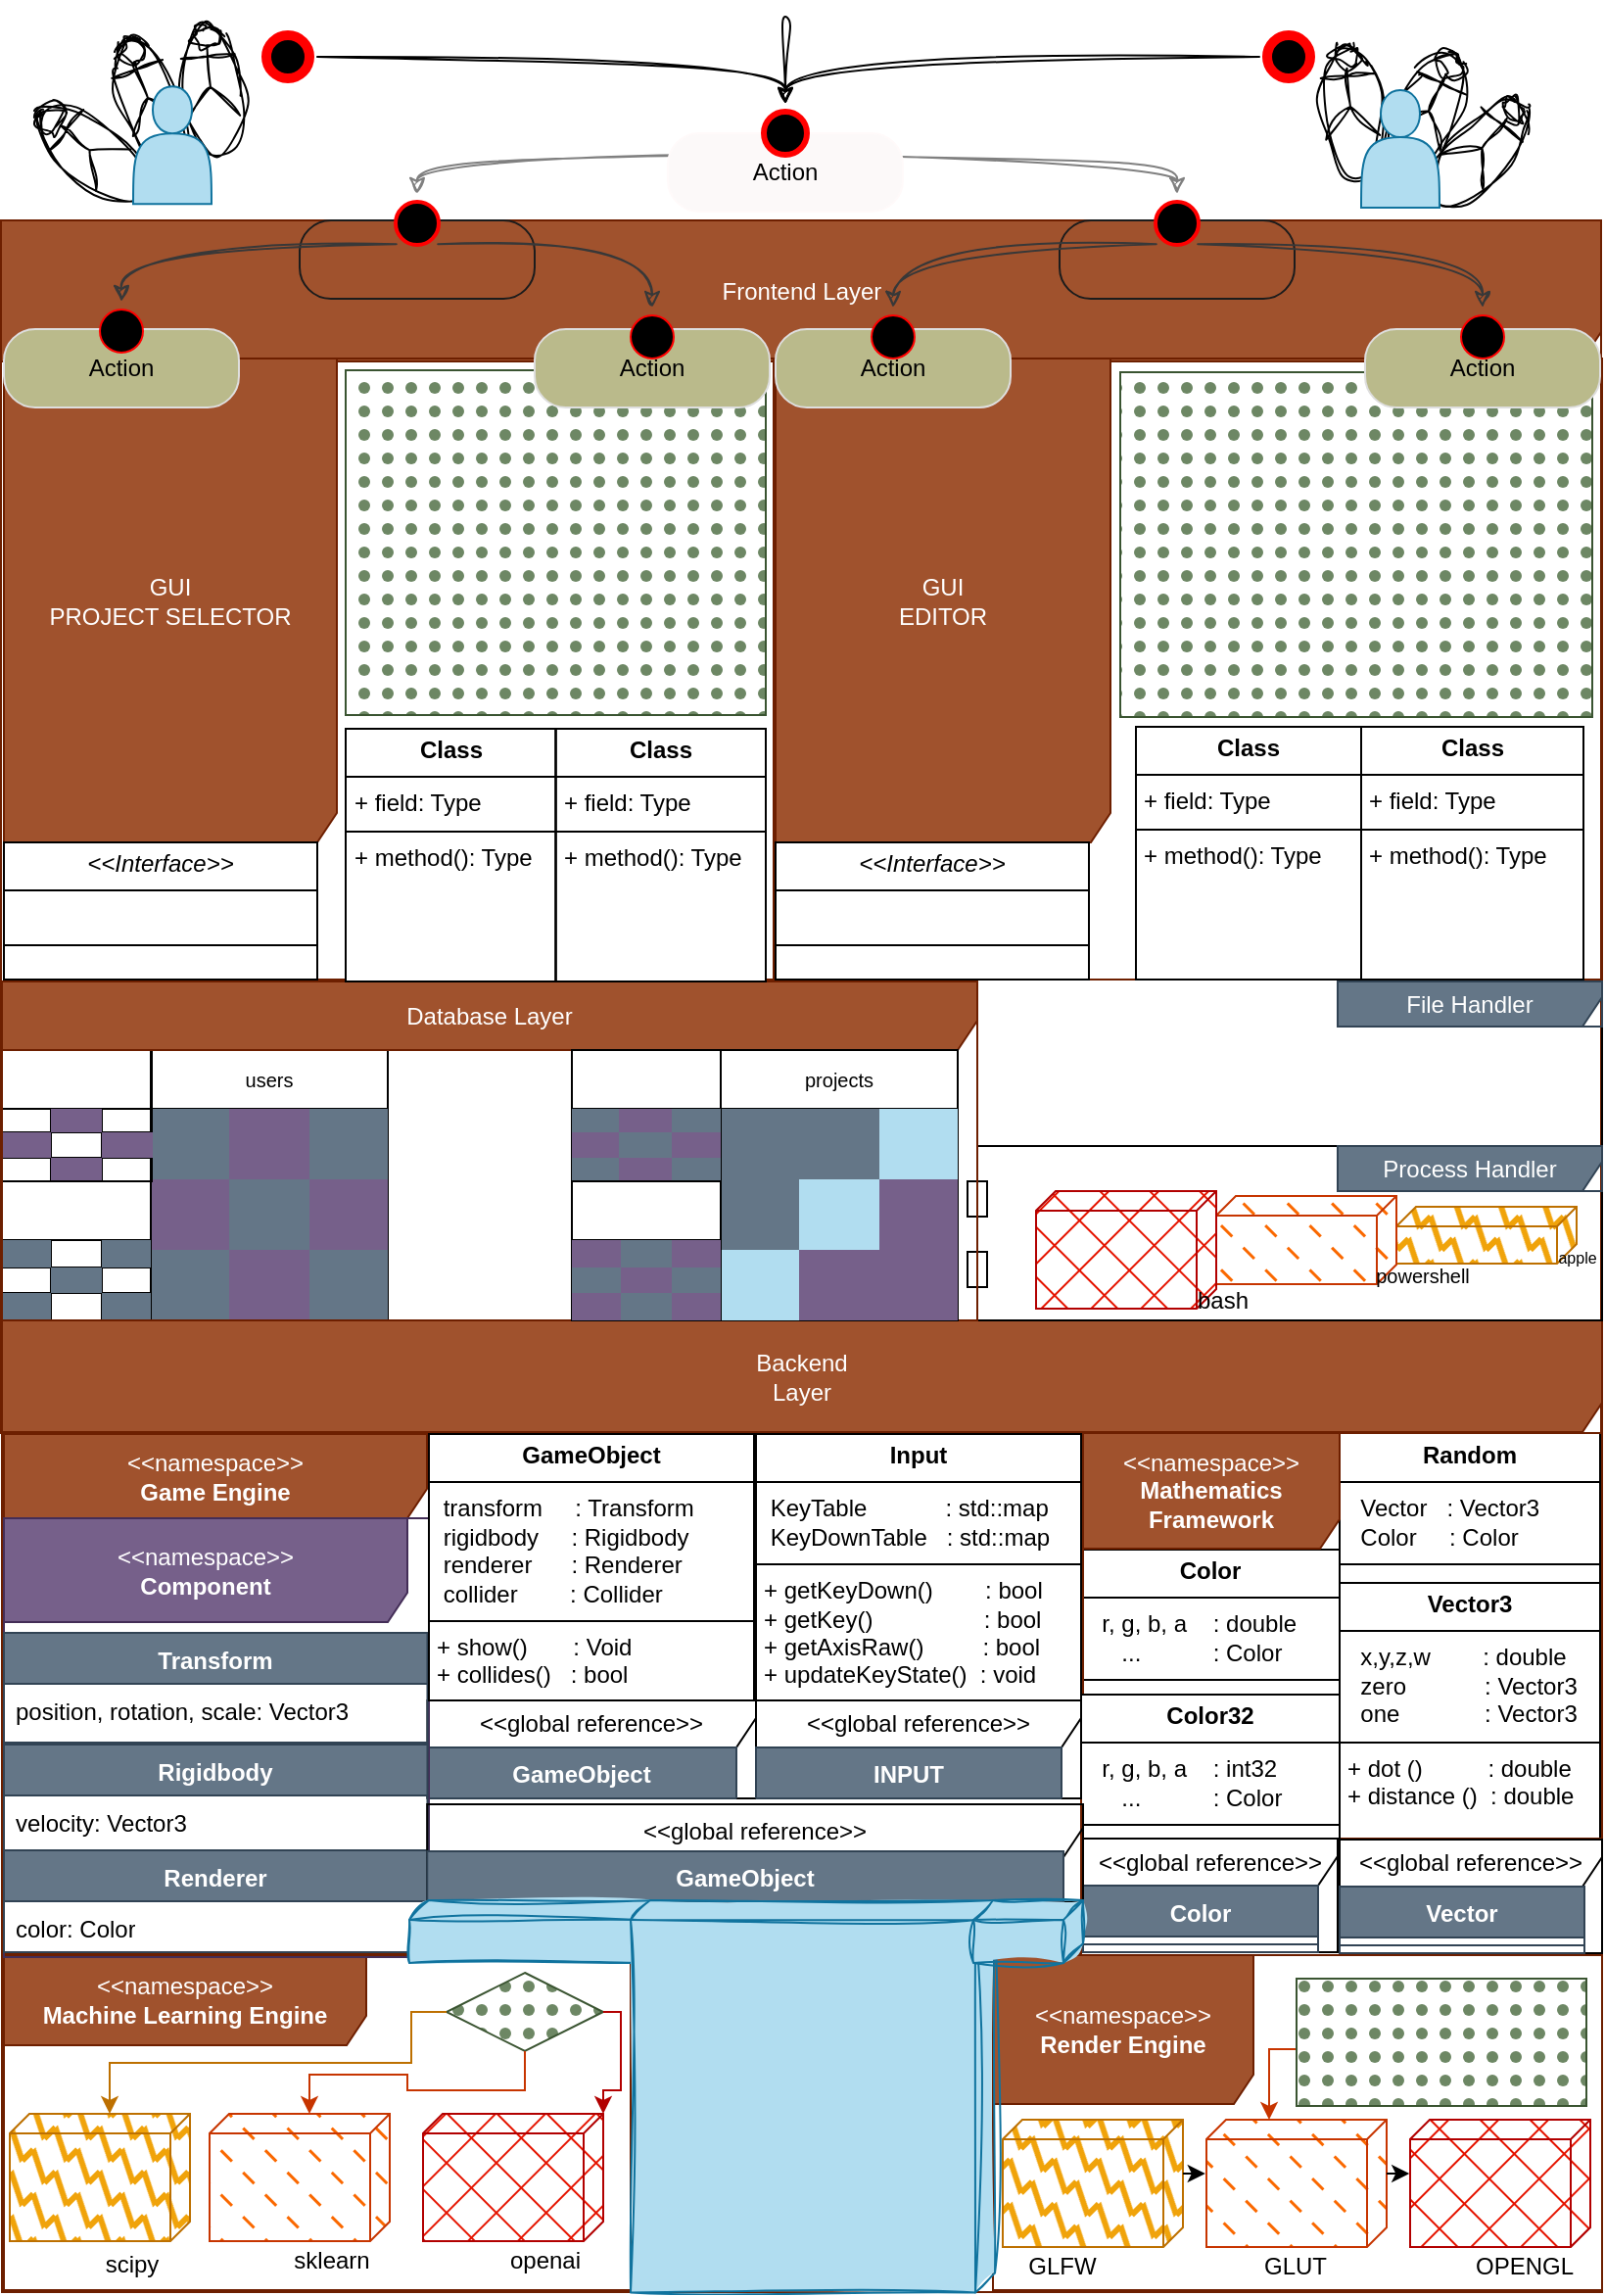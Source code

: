 <mxfile version="24.5.3" type="device">
  <diagram name="Page-1" id="4zJxbQgZF1wR3b6nxz7K">
    <mxGraphModel dx="1190" dy="-622" grid="0" gridSize="10" guides="1" tooltips="1" connect="1" arrows="1" fold="1" page="1" pageScale="1" pageWidth="827" pageHeight="1169" math="0" shadow="0">
      <root>
        <mxCell id="0" />
        <mxCell id="1" parent="0" />
        <mxCell id="138gk1mT6JaBErcKA7A0-316" value="Frontend Layer" style="shape=umlFrame;whiteSpace=wrap;html=1;pointerEvents=0;fillColor=#a0522d;width=817;height=72;strokeColor=#6D1F00;fontColor=#ffffff;" vertex="1" parent="1">
          <mxGeometry x="4.5" y="1280.5" width="817" height="619" as="geometry" />
        </mxCell>
        <mxCell id="138gk1mT6JaBErcKA7A0-358" value="" style="rounded=1;whiteSpace=wrap;html=1;arcSize=40;fillColor=none;strokeColor=#1C1C1C;" vertex="1" parent="1">
          <mxGeometry x="545" y="1280.5" width="120" height="40" as="geometry" />
        </mxCell>
        <mxCell id="138gk1mT6JaBErcKA7A0-357" value="" style="rounded=1;whiteSpace=wrap;html=1;arcSize=40;fillColor=none;strokeColor=#1C1C1C;" vertex="1" parent="1">
          <mxGeometry x="157" y="1280.5" width="120" height="40" as="geometry" />
        </mxCell>
        <mxCell id="138gk1mT6JaBErcKA7A0-374" style="edgeStyle=orthogonalEdgeStyle;rounded=0;orthogonalLoop=1;jettySize=auto;html=1;exitX=0;exitY=1;exitDx=0;exitDy=0;entryX=0.5;entryY=0;entryDx=0;entryDy=0;sketch=1;curveFitting=1;jiggle=2;shadow=0;curved=1;flowAnimation=0;strokeColor=#808080;" edge="1" parent="1" source="138gk1mT6JaBErcKA7A0-157" target="138gk1mT6JaBErcKA7A0-274">
          <mxGeometry relative="1" as="geometry" />
        </mxCell>
        <mxCell id="138gk1mT6JaBErcKA7A0-375" style="edgeStyle=orthogonalEdgeStyle;rounded=0;orthogonalLoop=1;jettySize=auto;html=1;exitX=1;exitY=1;exitDx=0;exitDy=0;entryX=0.5;entryY=0;entryDx=0;entryDy=0;sketch=1;curveFitting=1;jiggle=2;shadow=0;curved=1;flowAnimation=0;strokeColor=#808080;" edge="1" parent="1" source="138gk1mT6JaBErcKA7A0-157" target="138gk1mT6JaBErcKA7A0-285">
          <mxGeometry relative="1" as="geometry">
            <mxPoint x="404" y="1257" as="sourcePoint" />
            <mxPoint x="227" y="1277" as="targetPoint" />
          </mxGeometry>
        </mxCell>
        <mxCell id="138gk1mT6JaBErcKA7A0-376" style="edgeStyle=orthogonalEdgeStyle;rounded=0;orthogonalLoop=1;jettySize=auto;html=1;exitX=1;exitY=1;exitDx=0;exitDy=0;entryX=0.5;entryY=0;entryDx=0;entryDy=0;sketch=1;curveFitting=1;jiggle=2;shadow=0;curved=1;flowAnimation=0;strokeColor=#383838;" edge="1" parent="1" source="138gk1mT6JaBErcKA7A0-285" target="138gk1mT6JaBErcKA7A0-280">
          <mxGeometry relative="1" as="geometry">
            <mxPoint x="426" y="1257" as="sourcePoint" />
            <mxPoint x="615" y="1277" as="targetPoint" />
          </mxGeometry>
        </mxCell>
        <mxCell id="138gk1mT6JaBErcKA7A0-377" style="edgeStyle=orthogonalEdgeStyle;rounded=0;orthogonalLoop=1;jettySize=auto;html=1;exitX=0;exitY=1;exitDx=0;exitDy=0;entryX=0.5;entryY=0;entryDx=0;entryDy=0;sketch=1;curveFitting=1;jiggle=2;shadow=0;curved=1;flowAnimation=0;strokeColor=#383838;" edge="1" parent="1" source="138gk1mT6JaBErcKA7A0-285" target="138gk1mT6JaBErcKA7A0-278">
          <mxGeometry relative="1" as="geometry">
            <mxPoint x="626" y="1303" as="sourcePoint" />
            <mxPoint x="771" y="1335" as="targetPoint" />
          </mxGeometry>
        </mxCell>
        <mxCell id="138gk1mT6JaBErcKA7A0-378" style="edgeStyle=orthogonalEdgeStyle;rounded=0;orthogonalLoop=1;jettySize=auto;html=1;exitX=1;exitY=1;exitDx=0;exitDy=0;entryX=0.5;entryY=0;entryDx=0;entryDy=0;sketch=1;curveFitting=1;jiggle=2;shadow=0;curved=1;flowAnimation=0;strokeColor=#383838;" edge="1" parent="1" source="138gk1mT6JaBErcKA7A0-274" target="138gk1mT6JaBErcKA7A0-282">
          <mxGeometry relative="1" as="geometry">
            <mxPoint x="604" y="1303" as="sourcePoint" />
            <mxPoint x="470" y="1335" as="targetPoint" />
          </mxGeometry>
        </mxCell>
        <mxCell id="138gk1mT6JaBErcKA7A0-379" style="edgeStyle=orthogonalEdgeStyle;rounded=0;orthogonalLoop=1;jettySize=auto;html=1;exitX=0;exitY=1;exitDx=0;exitDy=0;entryX=0.5;entryY=0;entryDx=0;entryDy=0;sketch=1;curveFitting=1;jiggle=2;shadow=0;curved=1;flowAnimation=0;strokeColor=#383838;" edge="1" parent="1" source="138gk1mT6JaBErcKA7A0-274" target="138gk1mT6JaBErcKA7A0-287">
          <mxGeometry relative="1" as="geometry">
            <mxPoint x="238" y="1303" as="sourcePoint" />
            <mxPoint x="347" y="1335" as="targetPoint" />
          </mxGeometry>
        </mxCell>
        <mxCell id="138gk1mT6JaBErcKA7A0-359" value="Action" style="rounded=1;whiteSpace=wrap;html=1;arcSize=40;fontColor=#000000;fillColor=#FCF9F9;strokeColor=#FFFAFA;" vertex="1" parent="1">
          <mxGeometry x="345" y="1236" width="120" height="40" as="geometry" />
        </mxCell>
        <mxCell id="138gk1mT6JaBErcKA7A0-258" value="" style="html=1;whiteSpace=wrap;fillColor=none;" vertex="1" parent="1">
          <mxGeometry x="503" y="1668" width="319" height="85" as="geometry" />
        </mxCell>
        <mxCell id="KaJsmuAQQXlo9FdzmH85-123" value="Backend&lt;br&gt;Layer" style="shape=umlFrame;whiteSpace=wrap;html=1;pointerEvents=0;width=817;height=57;fillColor=#a0522d;fontColor=#ffffff;strokeColor=#6D1F00;" parent="1" vertex="1">
          <mxGeometry x="5" y="1842" width="817" height="496" as="geometry" />
        </mxCell>
        <mxCell id="KaJsmuAQQXlo9FdzmH85-150" value="" style="verticalAlign=top;align=left;spacingTop=8;spacingLeft=2;spacingRight=12;shape=cube;size=10;direction=south;fontStyle=0;html=1;whiteSpace=wrap;fillColor=#e51400;fontColor=#ffffff;strokeColor=#B20000;fillStyle=cross-hatch;" parent="1" vertex="1">
          <mxGeometry x="724" y="2250" width="92" height="65" as="geometry" />
        </mxCell>
        <mxCell id="KaJsmuAQQXlo9FdzmH85-151" value="" style="verticalAlign=top;align=left;spacingTop=8;spacingLeft=2;spacingRight=12;shape=cube;size=10;direction=south;fontStyle=0;html=1;whiteSpace=wrap;fillColor=#f0a30a;fontColor=#000000;strokeColor=#BD7000;fillStyle=zigzag-line;labelBackgroundColor=none;" parent="1" vertex="1">
          <mxGeometry x="9" y="2247" width="92" height="65" as="geometry" />
        </mxCell>
        <mxCell id="138gk1mT6JaBErcKA7A0-1" value="" style="verticalAlign=top;align=left;spacingTop=8;spacingLeft=2;spacingRight=12;shape=cube;size=10;direction=south;fontStyle=0;html=1;whiteSpace=wrap;fillColor=#fa6800;fontColor=#000000;strokeColor=#C73500;fillStyle=dashed;" vertex="1" parent="1">
          <mxGeometry x="111" y="2247" width="92" height="65" as="geometry" />
        </mxCell>
        <mxCell id="138gk1mT6JaBErcKA7A0-2" value="" style="verticalAlign=top;align=left;spacingTop=8;spacingLeft=2;spacingRight=12;shape=cube;size=10;direction=south;fontStyle=0;html=1;whiteSpace=wrap;fillColor=#e51400;fontColor=#ffffff;strokeColor=#B20000;fillStyle=cross-hatch;" vertex="1" parent="1">
          <mxGeometry x="220" y="2247" width="92" height="65" as="geometry" />
        </mxCell>
        <mxCell id="138gk1mT6JaBErcKA7A0-3" value="" style="verticalAlign=top;align=left;spacingTop=8;spacingLeft=2;spacingRight=12;shape=cube;size=10;direction=south;fontStyle=0;html=1;whiteSpace=wrap;fillColor=#fa6800;fontColor=#000000;strokeColor=#C73500;fillStyle=dashed;" vertex="1" parent="1">
          <mxGeometry x="620" y="2250" width="92" height="65" as="geometry" />
        </mxCell>
        <mxCell id="138gk1mT6JaBErcKA7A0-4" value="" style="verticalAlign=top;align=left;spacingTop=8;spacingLeft=2;spacingRight=12;shape=cube;size=10;direction=south;fontStyle=0;html=1;whiteSpace=wrap;fillColor=#f0a30a;fontColor=#000000;strokeColor=#BD7000;fillStyle=zigzag-line;" vertex="1" parent="1">
          <mxGeometry x="516" y="2250" width="92" height="65" as="geometry" />
        </mxCell>
        <mxCell id="138gk1mT6JaBErcKA7A0-9" value="" style="rhombus;whiteSpace=wrap;html=1;fontColor=#ffffff;fillColor=#6d8764;strokeColor=#3A5431;fillStyle=dots;" vertex="1" parent="1">
          <mxGeometry x="232" y="2175" width="80" height="40" as="geometry" />
        </mxCell>
        <mxCell id="138gk1mT6JaBErcKA7A0-12" style="edgeStyle=orthogonalEdgeStyle;rounded=0;orthogonalLoop=1;jettySize=auto;html=1;exitX=0;exitY=0.5;exitDx=0;exitDy=0;entryX=0;entryY=0;entryDx=0;entryDy=41;entryPerimeter=0;fillColor=#f0a30a;strokeColor=#BD7000;" edge="1" parent="1" source="138gk1mT6JaBErcKA7A0-9" target="KaJsmuAQQXlo9FdzmH85-151">
          <mxGeometry relative="1" as="geometry">
            <Array as="points">
              <mxPoint x="214" y="2195" />
              <mxPoint x="214" y="2221" />
              <mxPoint x="60" y="2221" />
            </Array>
          </mxGeometry>
        </mxCell>
        <mxCell id="138gk1mT6JaBErcKA7A0-40" value="&lt;span style=&quot;font-size: 12px;&quot;&gt;scipy&lt;/span&gt;" style="edgeLabel;html=1;align=center;verticalAlign=middle;resizable=0;points=[];labelBackgroundColor=none;" vertex="1" connectable="0" parent="138gk1mT6JaBErcKA7A0-12">
          <mxGeometry x="0.817" y="-1" relative="1" as="geometry">
            <mxPoint x="12" y="97" as="offset" />
          </mxGeometry>
        </mxCell>
        <mxCell id="138gk1mT6JaBErcKA7A0-21" value="&lt;p style=&quot;margin:0px;margin-top:4px;text-align:center;&quot;&gt;&lt;b&gt;Vector3&lt;/b&gt;&lt;/p&gt;&lt;hr size=&quot;1&quot; style=&quot;border-style:solid;&quot;&gt;&lt;p style=&quot;margin:0px;margin-left:4px;&quot;&gt;&amp;nbsp; x,y,z,w&amp;nbsp; &amp;nbsp; &amp;nbsp; &amp;nbsp; : double&lt;/p&gt;&lt;p style=&quot;margin:0px;margin-left:4px;&quot;&gt;&amp;nbsp; zero&amp;nbsp; &amp;nbsp; &amp;nbsp; &amp;nbsp; &amp;nbsp; &amp;nbsp; : Vector3&lt;/p&gt;&lt;p style=&quot;margin:0px;margin-left:4px;&quot;&gt;&amp;nbsp; one&amp;nbsp; &amp;nbsp; &amp;nbsp; &amp;nbsp; &amp;nbsp; &amp;nbsp; &amp;nbsp;: Vector3&lt;/p&gt;&lt;hr size=&quot;1&quot; style=&quot;border-style:solid;&quot;&gt;&lt;p style=&quot;margin:0px;margin-left:4px;&quot;&gt;+ dot ()&amp;nbsp; &amp;nbsp; &amp;nbsp; &amp;nbsp; &amp;nbsp; : double&lt;/p&gt;&lt;p style=&quot;margin:0px;margin-left:4px;&quot;&gt;+ distance ()&amp;nbsp; : double&amp;nbsp;&lt;/p&gt;" style="verticalAlign=top;align=left;overflow=fill;html=1;whiteSpace=wrap;" vertex="1" parent="1">
          <mxGeometry x="688" y="1976" width="133" height="131" as="geometry" />
        </mxCell>
        <mxCell id="138gk1mT6JaBErcKA7A0-22" value="&lt;p style=&quot;margin:0px;margin-top:4px;text-align:center;&quot;&gt;&lt;b&gt;Color&lt;/b&gt;&lt;/p&gt;&lt;hr size=&quot;1&quot; style=&quot;border-style:solid;&quot;&gt;&lt;p style=&quot;margin:0px;margin-left:4px;&quot;&gt;&amp;nbsp; r, g, b, a&amp;nbsp; &amp;nbsp; : double&lt;/p&gt;&lt;p style=&quot;margin:0px;margin-left:4px;&quot;&gt;&amp;nbsp; &amp;nbsp; &amp;nbsp;...&amp;nbsp; &amp;nbsp; &amp;nbsp; &amp;nbsp; &amp;nbsp; &amp;nbsp;: Color&lt;/p&gt;&lt;hr size=&quot;1&quot; style=&quot;border-style:solid;&quot;&gt;&lt;p style=&quot;margin:0px;margin-left:4px;&quot;&gt;&lt;br&gt;&lt;/p&gt;" style="verticalAlign=top;align=left;overflow=fill;html=1;whiteSpace=wrap;" vertex="1" parent="1">
          <mxGeometry x="556" y="1959" width="132" height="74" as="geometry" />
        </mxCell>
        <mxCell id="138gk1mT6JaBErcKA7A0-23" value="&lt;p style=&quot;margin:0px;margin-top:4px;text-align:center;&quot;&gt;&lt;b&gt;Random&lt;/b&gt;&lt;/p&gt;&lt;hr size=&quot;1&quot; style=&quot;border-style:solid;&quot;&gt;&lt;p style=&quot;margin:0px;margin-left:4px;&quot;&gt;&amp;nbsp; Vector&amp;nbsp; &amp;nbsp;: Vector3&lt;/p&gt;&lt;p style=&quot;margin:0px;margin-left:4px;&quot;&gt;&amp;nbsp; Color&amp;nbsp; &amp;nbsp; &amp;nbsp;: Color&lt;/p&gt;&lt;hr size=&quot;1&quot; style=&quot;border-style:solid;&quot;&gt;&lt;p style=&quot;margin:0px;margin-left:4px;&quot;&gt;&lt;br&gt;&lt;/p&gt;" style="verticalAlign=top;align=left;overflow=fill;html=1;whiteSpace=wrap;" vertex="1" parent="1">
          <mxGeometry x="688" y="1899.5" width="133" height="76.5" as="geometry" />
        </mxCell>
        <mxCell id="138gk1mT6JaBErcKA7A0-31" value="" style="edgeStyle=orthogonalEdgeStyle;rounded=0;orthogonalLoop=1;jettySize=auto;html=1;exitX=0;exitY=0.5;exitDx=0;exitDy=0;fillColor=#fa6800;strokeColor=#C73500;" edge="1" parent="1" source="138gk1mT6JaBErcKA7A0-28" target="138gk1mT6JaBErcKA7A0-3">
          <mxGeometry relative="1" as="geometry">
            <Array as="points">
              <mxPoint x="652" y="2214" />
            </Array>
          </mxGeometry>
        </mxCell>
        <mxCell id="138gk1mT6JaBErcKA7A0-28" value="" style="html=1;whiteSpace=wrap;fillColor=#6d8764;fontColor=#ffffff;strokeColor=#3A5431;fillStyle=dots;" vertex="1" parent="1">
          <mxGeometry x="666" y="2178" width="148" height="65" as="geometry" />
        </mxCell>
        <mxCell id="138gk1mT6JaBErcKA7A0-32" value="&amp;lt;&amp;lt;namespace&amp;gt;&amp;gt;&lt;br&gt;&lt;b&gt;Render Engine&lt;/b&gt;" style="shape=umlFrame;whiteSpace=wrap;html=1;pointerEvents=0;width=133;height=76;fillColor=#a0522d;fontColor=#ffffff;strokeColor=#6D1F00;" vertex="1" parent="1">
          <mxGeometry x="511" y="2166" width="311" height="171" as="geometry" />
        </mxCell>
        <mxCell id="138gk1mT6JaBErcKA7A0-33" value="&amp;lt;&amp;lt;namespace&amp;gt;&amp;gt;&lt;br&gt;&lt;b&gt;Mathematics&lt;br&gt;Framework&lt;/b&gt;" style="shape=umlFrame;whiteSpace=wrap;html=1;pointerEvents=0;fillColor=#a0522d;width=131;height=59;fontColor=#ffffff;strokeColor=#6D1F00;" vertex="1" parent="1">
          <mxGeometry x="557" y="1899.5" width="265" height="207" as="geometry" />
        </mxCell>
        <mxCell id="138gk1mT6JaBErcKA7A0-35" value="&amp;lt;&amp;lt;namespace&amp;gt;&amp;gt;&lt;br&gt;&lt;b&gt;Machine Learning Engine&lt;/b&gt;" style="shape=umlFrame;whiteSpace=wrap;html=1;pointerEvents=0;width=185;height=46;fillColor=#a0522d;fontColor=#ffffff;strokeColor=#6D1F00;" vertex="1" parent="1">
          <mxGeometry x="6" y="2166" width="320" height="171" as="geometry" />
        </mxCell>
        <mxCell id="138gk1mT6JaBErcKA7A0-36" style="edgeStyle=orthogonalEdgeStyle;rounded=0;orthogonalLoop=1;jettySize=auto;html=1;exitX=0.5;exitY=1;exitDx=0;exitDy=0;entryX=0;entryY=0;entryDx=0;entryDy=41;entryPerimeter=0;fillColor=#fa6800;strokeColor=#C73500;" edge="1" parent="1" source="138gk1mT6JaBErcKA7A0-9" target="138gk1mT6JaBErcKA7A0-1">
          <mxGeometry relative="1" as="geometry" />
        </mxCell>
        <mxCell id="138gk1mT6JaBErcKA7A0-37" style="edgeStyle=orthogonalEdgeStyle;rounded=0;orthogonalLoop=1;jettySize=auto;html=1;exitX=1;exitY=0.5;exitDx=0;exitDy=0;entryX=0;entryY=0;entryDx=0;entryDy=0;entryPerimeter=0;fillColor=#e51400;strokeColor=#B20000;" edge="1" parent="1" source="138gk1mT6JaBErcKA7A0-9" target="138gk1mT6JaBErcKA7A0-2">
          <mxGeometry relative="1" as="geometry">
            <Array as="points">
              <mxPoint x="321" y="2195" />
              <mxPoint x="321" y="2235" />
              <mxPoint x="312" y="2235" />
            </Array>
          </mxGeometry>
        </mxCell>
        <mxCell id="138gk1mT6JaBErcKA7A0-38" value="&lt;p style=&quot;margin:0px;margin-top:4px;text-align:center;&quot;&gt;&lt;b&gt;Color32&lt;/b&gt;&lt;/p&gt;&lt;hr size=&quot;1&quot; style=&quot;border-style:solid;&quot;&gt;&lt;p style=&quot;margin:0px;margin-left:4px;&quot;&gt;&amp;nbsp; r, g, b, a&amp;nbsp; &amp;nbsp; : int32&lt;/p&gt;&lt;p style=&quot;margin:0px;margin-left:4px;&quot;&gt;&amp;nbsp; &amp;nbsp; &amp;nbsp;...&amp;nbsp; &amp;nbsp; &amp;nbsp; &amp;nbsp; &amp;nbsp; &amp;nbsp;: Color&lt;/p&gt;&lt;hr size=&quot;1&quot; style=&quot;border-style:solid;&quot;&gt;&lt;p style=&quot;margin:0px;margin-left:4px;&quot;&gt;&lt;br&gt;&lt;/p&gt;" style="verticalAlign=top;align=left;overflow=fill;html=1;whiteSpace=wrap;" vertex="1" parent="1">
          <mxGeometry x="556" y="2033" width="132" height="74" as="geometry" />
        </mxCell>
        <mxCell id="138gk1mT6JaBErcKA7A0-42" value="&lt;span style=&quot;font-size: 12px;&quot;&gt;sklearn&lt;/span&gt;" style="edgeLabel;html=1;align=center;verticalAlign=middle;resizable=0;points=[];labelBackgroundColor=none;" vertex="1" connectable="0" parent="1">
          <mxGeometry x="180.0" y="2323.002" as="geometry">
            <mxPoint x="-7" y="-1" as="offset" />
          </mxGeometry>
        </mxCell>
        <mxCell id="138gk1mT6JaBErcKA7A0-43" value="&lt;span style=&quot;font-size: 12px;&quot;&gt;openai&lt;/span&gt;" style="edgeLabel;html=1;align=center;verticalAlign=middle;resizable=0;points=[];labelBackgroundColor=none;" vertex="1" connectable="0" parent="1">
          <mxGeometry x="305.0" y="2323.002" as="geometry">
            <mxPoint x="-23" y="-1" as="offset" />
          </mxGeometry>
        </mxCell>
        <mxCell id="138gk1mT6JaBErcKA7A0-44" value="&lt;span style=&quot;font-size: 12px;&quot;&gt;GLFW&lt;/span&gt;" style="edgeLabel;html=1;align=center;verticalAlign=middle;resizable=0;points=[];labelBackgroundColor=none;" vertex="1" connectable="0" parent="1">
          <mxGeometry x="569.0" y="2326.002" as="geometry">
            <mxPoint x="-23" y="-1" as="offset" />
          </mxGeometry>
        </mxCell>
        <mxCell id="138gk1mT6JaBErcKA7A0-45" value="&lt;span style=&quot;font-size: 12px;&quot;&gt;GLUT&lt;/span&gt;" style="edgeLabel;html=1;align=center;verticalAlign=middle;resizable=0;points=[];labelBackgroundColor=none;" vertex="1" connectable="0" parent="1">
          <mxGeometry x="688.0" y="2326.002" as="geometry">
            <mxPoint x="-23" y="-1" as="offset" />
          </mxGeometry>
        </mxCell>
        <mxCell id="138gk1mT6JaBErcKA7A0-46" value="&lt;span style=&quot;font-size: 12px;&quot;&gt;OPENGL&lt;/span&gt;" style="edgeLabel;html=1;align=center;verticalAlign=middle;resizable=0;points=[];labelBackgroundColor=none;" vertex="1" connectable="0" parent="1">
          <mxGeometry x="805.0" y="2326.002" as="geometry">
            <mxPoint x="-23" y="-1" as="offset" />
          </mxGeometry>
        </mxCell>
        <mxCell id="138gk1mT6JaBErcKA7A0-61" value="&amp;lt;&amp;lt;namespace&amp;gt;&amp;gt;&lt;br&gt;&lt;b&gt;Game Engine&lt;/b&gt;" style="shape=umlFrame;whiteSpace=wrap;html=1;pointerEvents=0;width=216;height=43;fillColor=#a0522d;fontColor=#ffffff;strokeColor=#6D1F00;" vertex="1" parent="1">
          <mxGeometry x="6" y="1900" width="550" height="265" as="geometry" />
        </mxCell>
        <mxCell id="138gk1mT6JaBErcKA7A0-77" style="edgeStyle=orthogonalEdgeStyle;rounded=0;orthogonalLoop=1;jettySize=auto;html=1;exitX=0;exitY=0;exitDx=27.5;exitDy=0;exitPerimeter=0;entryX=0.427;entryY=1.007;entryDx=0;entryDy=0;entryPerimeter=0;" edge="1" parent="1" source="138gk1mT6JaBErcKA7A0-4" target="138gk1mT6JaBErcKA7A0-3">
          <mxGeometry relative="1" as="geometry" />
        </mxCell>
        <mxCell id="138gk1mT6JaBErcKA7A0-78" style="edgeStyle=orthogonalEdgeStyle;rounded=0;orthogonalLoop=1;jettySize=auto;html=1;exitX=0;exitY=0;exitDx=27.5;exitDy=0;exitPerimeter=0;entryX=0.424;entryY=1.004;entryDx=0;entryDy=0;entryPerimeter=0;" edge="1" parent="1" source="138gk1mT6JaBErcKA7A0-3" target="KaJsmuAQQXlo9FdzmH85-150">
          <mxGeometry relative="1" as="geometry" />
        </mxCell>
        <mxCell id="138gk1mT6JaBErcKA7A0-104" value="&amp;lt;&amp;lt;global reference&amp;gt;&amp;gt;" style="shape=umlFrame;whiteSpace=wrap;html=1;pointerEvents=0;width=175;height=24;" vertex="1" parent="1">
          <mxGeometry x="688" y="2107" width="134" height="58" as="geometry" />
        </mxCell>
        <mxCell id="138gk1mT6JaBErcKA7A0-105" value="Vector" style="swimlane;fontStyle=1;align=center;verticalAlign=top;childLayout=stackLayout;horizontal=1;startSize=26;horizontalStack=0;resizeParent=1;resizeParentMax=0;resizeLast=0;collapsible=1;marginBottom=0;whiteSpace=wrap;html=1;fillColor=#647687;fontColor=#ffffff;strokeColor=#314354;" vertex="1" parent="1">
          <mxGeometry x="688" y="2131" width="125" height="34" as="geometry" />
        </mxCell>
        <mxCell id="138gk1mT6JaBErcKA7A0-106" value="" style="line;strokeWidth=1;fillColor=none;align=left;verticalAlign=middle;spacingTop=-1;spacingLeft=3;spacingRight=3;rotatable=0;labelPosition=right;points=[];portConstraint=eastwest;strokeColor=inherit;" vertex="1" parent="138gk1mT6JaBErcKA7A0-105">
          <mxGeometry y="26" width="125" height="8" as="geometry" />
        </mxCell>
        <mxCell id="138gk1mT6JaBErcKA7A0-110" value="&amp;lt;&amp;lt;global reference&amp;gt;&amp;gt;" style="shape=umlFrame;whiteSpace=wrap;html=1;pointerEvents=0;width=184;height=24;fillColor=none;" vertex="1" parent="1">
          <mxGeometry x="222.25" y="2036" width="167.75" height="50" as="geometry" />
        </mxCell>
        <mxCell id="138gk1mT6JaBErcKA7A0-111" value="GameObject" style="swimlane;fontStyle=1;align=center;verticalAlign=top;childLayout=stackLayout;horizontal=1;startSize=26;horizontalStack=0;resizeParent=1;resizeParentMax=0;resizeLast=0;collapsible=1;marginBottom=0;whiteSpace=wrap;html=1;fillColor=#647687;fontColor=#ffffff;strokeColor=#314354;" vertex="1" parent="1">
          <mxGeometry x="222.25" y="2060" width="157.75" height="26" as="geometry" />
        </mxCell>
        <mxCell id="138gk1mT6JaBErcKA7A0-112" value="" style="line;strokeWidth=1;fillColor=none;align=left;verticalAlign=middle;spacingTop=-1;spacingLeft=3;spacingRight=3;rotatable=0;labelPosition=right;points=[];portConstraint=eastwest;strokeColor=inherit;" vertex="1" parent="138gk1mT6JaBErcKA7A0-111">
          <mxGeometry y="26" width="157.75" as="geometry" />
        </mxCell>
        <mxCell id="138gk1mT6JaBErcKA7A0-116" value="&amp;lt;&amp;lt;global reference&amp;gt;&amp;gt;" style="shape=umlFrame;whiteSpace=wrap;html=1;pointerEvents=0;width=175;height=24;" vertex="1" parent="1">
          <mxGeometry x="557" y="2106.5" width="130" height="58" as="geometry" />
        </mxCell>
        <mxCell id="138gk1mT6JaBErcKA7A0-117" value="Color" style="swimlane;fontStyle=1;align=center;verticalAlign=top;childLayout=stackLayout;horizontal=1;startSize=26;horizontalStack=0;resizeParent=1;resizeParentMax=0;resizeLast=0;collapsible=1;marginBottom=0;whiteSpace=wrap;html=1;fillColor=#647687;fontColor=#ffffff;strokeColor=#314354;" vertex="1" parent="1">
          <mxGeometry x="557" y="2130.5" width="120" height="34" as="geometry" />
        </mxCell>
        <mxCell id="138gk1mT6JaBErcKA7A0-118" value="" style="line;strokeWidth=1;fillColor=none;align=left;verticalAlign=middle;spacingTop=-1;spacingLeft=3;spacingRight=3;rotatable=0;labelPosition=right;points=[];portConstraint=eastwest;strokeColor=inherit;" vertex="1" parent="138gk1mT6JaBErcKA7A0-117">
          <mxGeometry y="26" width="120" height="8" as="geometry" />
        </mxCell>
        <mxCell id="138gk1mT6JaBErcKA7A0-119" value="&amp;lt;&amp;lt;namespace&amp;gt;&amp;gt;&lt;br&gt;&lt;b&gt;Component&lt;/b&gt;" style="shape=umlFrame;whiteSpace=wrap;html=1;pointerEvents=0;width=206;height=53;fillColor=#76608a;strokeColor=#432D57;fontColor=#ffffff;" vertex="1" parent="1">
          <mxGeometry x="6" y="1943" width="217" height="224" as="geometry" />
        </mxCell>
        <mxCell id="138gk1mT6JaBErcKA7A0-124" value="Transform" style="swimlane;fontStyle=1;align=center;verticalAlign=top;childLayout=stackLayout;horizontal=1;startSize=26;horizontalStack=0;resizeParent=1;resizeParentMax=0;resizeLast=0;collapsible=1;marginBottom=0;whiteSpace=wrap;html=1;fillColor=#647687;fontColor=#ffffff;strokeColor=#314354;" vertex="1" parent="1">
          <mxGeometry x="6" y="2001.5" width="216.25" height="60" as="geometry" />
        </mxCell>
        <mxCell id="138gk1mT6JaBErcKA7A0-125" value="position, rotation, scale: Vector3" style="text;strokeColor=none;fillColor=none;align=left;verticalAlign=top;spacingLeft=4;spacingRight=4;overflow=hidden;rotatable=0;points=[[0,0.5],[1,0.5]];portConstraint=eastwest;whiteSpace=wrap;html=1;" vertex="1" parent="138gk1mT6JaBErcKA7A0-124">
          <mxGeometry y="26" width="216.25" height="26" as="geometry" />
        </mxCell>
        <mxCell id="138gk1mT6JaBErcKA7A0-126" value="" style="line;strokeWidth=1;fillColor=none;align=left;verticalAlign=middle;spacingTop=-1;spacingLeft=3;spacingRight=3;rotatable=0;labelPosition=right;points=[];portConstraint=eastwest;strokeColor=inherit;" vertex="1" parent="138gk1mT6JaBErcKA7A0-124">
          <mxGeometry y="52" width="216.25" height="8" as="geometry" />
        </mxCell>
        <mxCell id="138gk1mT6JaBErcKA7A0-128" value="Rigidbody" style="swimlane;fontStyle=1;align=center;verticalAlign=top;childLayout=stackLayout;horizontal=1;startSize=26;horizontalStack=0;resizeParent=1;resizeParentMax=0;resizeLast=0;collapsible=1;marginBottom=0;whiteSpace=wrap;html=1;fillColor=#647687;fontColor=#ffffff;strokeColor=#314354;" vertex="1" parent="1">
          <mxGeometry x="6" y="2058.5" width="216.25" height="60" as="geometry" />
        </mxCell>
        <mxCell id="138gk1mT6JaBErcKA7A0-129" value="velocity: Vector3" style="text;strokeColor=none;fillColor=none;align=left;verticalAlign=top;spacingLeft=4;spacingRight=4;overflow=hidden;rotatable=0;points=[[0,0.5],[1,0.5]];portConstraint=eastwest;whiteSpace=wrap;html=1;" vertex="1" parent="138gk1mT6JaBErcKA7A0-128">
          <mxGeometry y="26" width="216.25" height="26" as="geometry" />
        </mxCell>
        <mxCell id="138gk1mT6JaBErcKA7A0-130" value="" style="line;strokeWidth=1;fillColor=none;align=left;verticalAlign=middle;spacingTop=-1;spacingLeft=3;spacingRight=3;rotatable=0;labelPosition=right;points=[];portConstraint=eastwest;strokeColor=inherit;" vertex="1" parent="138gk1mT6JaBErcKA7A0-128">
          <mxGeometry y="52" width="216.25" height="8" as="geometry" />
        </mxCell>
        <mxCell id="138gk1mT6JaBErcKA7A0-131" value="Renderer" style="swimlane;fontStyle=1;align=center;verticalAlign=top;childLayout=stackLayout;horizontal=1;startSize=26;horizontalStack=0;resizeParent=1;resizeParentMax=0;resizeLast=0;collapsible=1;marginBottom=0;whiteSpace=wrap;html=1;fillColor=#647687;fontColor=#ffffff;strokeColor=#314354;" vertex="1" parent="1">
          <mxGeometry x="6" y="2112.5" width="216.25" height="52" as="geometry" />
        </mxCell>
        <mxCell id="138gk1mT6JaBErcKA7A0-132" value="color: Color" style="text;strokeColor=none;fillColor=none;align=left;verticalAlign=top;spacingLeft=4;spacingRight=4;overflow=hidden;rotatable=0;points=[[0,0.5],[1,0.5]];portConstraint=eastwest;whiteSpace=wrap;html=1;" vertex="1" parent="138gk1mT6JaBErcKA7A0-131">
          <mxGeometry y="26" width="216.25" height="26" as="geometry" />
        </mxCell>
        <mxCell id="138gk1mT6JaBErcKA7A0-136" value="&lt;p style=&quot;margin:0px;margin-top:4px;text-align:center;&quot;&gt;&lt;b&gt;Input&lt;/b&gt;&lt;/p&gt;&lt;hr size=&quot;1&quot; style=&quot;border-style:solid;&quot;&gt;&lt;p style=&quot;margin:0px;margin-left:4px;&quot;&gt;&amp;nbsp;KeyTable&amp;nbsp; &amp;nbsp; &amp;nbsp; &amp;nbsp; &amp;nbsp; &amp;nbsp; : std::map&lt;/p&gt;&lt;p style=&quot;margin:0px;margin-left:4px;&quot;&gt;&amp;nbsp;KeyDownTable&amp;nbsp; &amp;nbsp;: std::map&lt;/p&gt;&lt;hr size=&quot;1&quot; style=&quot;border-style:solid;&quot;&gt;&lt;p style=&quot;margin:0px;margin-left:4px;&quot;&gt;+ getKeyDown()&amp;nbsp; &amp;nbsp; &amp;nbsp; &amp;nbsp; : bool&lt;/p&gt;&lt;p style=&quot;margin:0px;margin-left:4px;&quot;&gt;+ getKey()&amp;nbsp; &amp;nbsp; &amp;nbsp; &amp;nbsp; &amp;nbsp; &amp;nbsp; &amp;nbsp; &amp;nbsp; &amp;nbsp;: bool&lt;/p&gt;&lt;p style=&quot;margin:0px;margin-left:4px;&quot;&gt;+ getAxisRaw()&amp;nbsp; &amp;nbsp; &amp;nbsp; &amp;nbsp; &amp;nbsp;: bool&lt;br&gt;&lt;/p&gt;&lt;p style=&quot;margin:0px;margin-left:4px;&quot;&gt;+ updateKeyState()&amp;nbsp; : void&lt;br&gt;&lt;/p&gt;" style="verticalAlign=top;align=left;overflow=fill;html=1;whiteSpace=wrap;" vertex="1" parent="1">
          <mxGeometry x="390" y="1900" width="166" height="136" as="geometry" />
        </mxCell>
        <mxCell id="138gk1mT6JaBErcKA7A0-137" value="&lt;p style=&quot;margin:0px;margin-top:4px;text-align:center;&quot;&gt;&lt;b&gt;GameObject&lt;/b&gt;&lt;/p&gt;&lt;hr size=&quot;1&quot; style=&quot;border-style:solid;&quot;&gt;&lt;p style=&quot;margin:0px;margin-left:4px;&quot;&gt;&amp;nbsp;transform&amp;nbsp; &amp;nbsp; &amp;nbsp;: Transform&lt;/p&gt;&lt;p style=&quot;margin:0px;margin-left:4px;&quot;&gt;&amp;nbsp;rigidbody&amp;nbsp; &amp;nbsp; &amp;nbsp;: Rigidbody&lt;/p&gt;&lt;p style=&quot;margin:0px;margin-left:4px;&quot;&gt;&amp;nbsp;renderer&amp;nbsp; &amp;nbsp; &amp;nbsp; : Renderer&lt;/p&gt;&lt;p style=&quot;margin:0px;margin-left:4px;&quot;&gt;&amp;nbsp;collider&amp;nbsp; &amp;nbsp; &amp;nbsp; &amp;nbsp; : Collider&lt;/p&gt;&lt;hr size=&quot;1&quot; style=&quot;border-style:solid;&quot;&gt;&lt;p style=&quot;margin:0px;margin-left:4px;&quot;&gt;+ show()&amp;nbsp; &amp;nbsp; &amp;nbsp; &amp;nbsp;: Void&lt;/p&gt;&lt;p style=&quot;margin:0px;margin-left:4px;&quot;&gt;+ collides()&amp;nbsp; &amp;nbsp;: bool&lt;/p&gt;" style="verticalAlign=top;align=left;overflow=fill;html=1;whiteSpace=wrap;" vertex="1" parent="1">
          <mxGeometry x="223" y="1900" width="166" height="136" as="geometry" />
        </mxCell>
        <mxCell id="138gk1mT6JaBErcKA7A0-140" value="GUI&lt;br&gt;EDITOR" style="shape=umlFrame;whiteSpace=wrap;html=1;pointerEvents=0;width=171;height=247;fillColor=#a0522d;fontColor=#ffffff;strokeColor=#6D1F00;" vertex="1" parent="1">
          <mxGeometry x="400" y="1351" width="422" height="317" as="geometry" />
        </mxCell>
        <mxCell id="138gk1mT6JaBErcKA7A0-157" value="" style="ellipse;html=1;shape=startState;fillColor=#000000;strokeColor=#ff0000;strokeWidth=3;" vertex="1" parent="1">
          <mxGeometry x="390" y="1221" width="30" height="30" as="geometry" />
        </mxCell>
        <mxCell id="138gk1mT6JaBErcKA7A0-160" value="Action" style="rounded=1;whiteSpace=wrap;html=1;arcSize=40;fontColor=#000000;fillColor=#BABA8B;strokeColor=#DEDEDE;" vertex="1" parent="1">
          <mxGeometry x="400" y="1336" width="120" height="40" as="geometry" />
        </mxCell>
        <mxCell id="138gk1mT6JaBErcKA7A0-162" value="&lt;div&gt;&lt;br&gt;&lt;/div&gt;" style="shape=module;align=left;spacingLeft=20;align=center;verticalAlign=top;whiteSpace=wrap;html=1;jettyWidth=10;jettyHeight=18;fillColor=none;" vertex="1" parent="1">
          <mxGeometry x="498" y="1753" width="324" height="89" as="geometry" />
        </mxCell>
        <mxCell id="138gk1mT6JaBErcKA7A0-163" value="" style="verticalAlign=top;align=left;spacingTop=8;spacingLeft=2;spacingRight=12;shape=cube;size=10;direction=south;fontStyle=1;html=1;whiteSpace=wrap;fillColor=#f0a30a;fontColor=#000000;strokeColor=#BD7000;fillStyle=zigzag-line;" vertex="1" parent="1">
          <mxGeometry x="717" y="1784" width="92" height="29" as="geometry" />
        </mxCell>
        <mxCell id="138gk1mT6JaBErcKA7A0-164" value="" style="verticalAlign=top;align=left;spacingTop=8;spacingLeft=2;spacingRight=12;shape=cube;size=10;direction=south;fontStyle=1;html=1;whiteSpace=wrap;fillColor=#fa6800;fontColor=#000000;strokeColor=#C73500;fillStyle=dashed;" vertex="1" parent="1">
          <mxGeometry x="625" y="1778.5" width="92" height="45" as="geometry" />
        </mxCell>
        <mxCell id="138gk1mT6JaBErcKA7A0-165" value="" style="verticalAlign=top;align=left;spacingTop=8;spacingLeft=2;spacingRight=12;shape=cube;size=10;direction=south;fontStyle=1;html=1;whiteSpace=wrap;fillColor=#e51400;fontColor=#ffffff;strokeColor=#B20000;fillStyle=cross-hatch;" vertex="1" parent="1">
          <mxGeometry x="533" y="1776" width="92" height="60" as="geometry" />
        </mxCell>
        <mxCell id="138gk1mT6JaBErcKA7A0-166" value="Process Handler" style="shape=umlFrame;whiteSpace=wrap;html=1;pointerEvents=0;width=138;height=23;fillColor=#647687;fontColor=#ffffff;strokeColor=#314354;" vertex="1" parent="1">
          <mxGeometry x="687" y="1753" width="135" height="23" as="geometry" />
        </mxCell>
        <mxCell id="138gk1mT6JaBErcKA7A0-168" value="&lt;span style=&quot;font-size: 12px;&quot;&gt;bash&lt;/span&gt;" style="edgeLabel;html=1;align=center;verticalAlign=middle;resizable=0;points=[];labelBackgroundColor=none;" vertex="1" connectable="0" parent="1">
          <mxGeometry x="628" y="1831.999" as="geometry" />
        </mxCell>
        <mxCell id="138gk1mT6JaBErcKA7A0-169" value="&lt;font style=&quot;font-size: 10px;&quot;&gt;powershell&lt;/font&gt;" style="edgeLabel;html=1;align=center;verticalAlign=middle;resizable=0;points=[];labelBackgroundColor=none;" vertex="1" connectable="0" parent="1">
          <mxGeometry x="730" y="1818.999" as="geometry" />
        </mxCell>
        <mxCell id="138gk1mT6JaBErcKA7A0-170" value="&lt;font style=&quot;font-size: 8px;&quot;&gt;apple&lt;/font&gt;" style="edgeLabel;html=1;align=center;verticalAlign=middle;resizable=0;points=[];labelBackgroundColor=none;" vertex="1" connectable="0" parent="1">
          <mxGeometry x="809" y="1808.999" as="geometry" />
        </mxCell>
        <mxCell id="138gk1mT6JaBErcKA7A0-173" value="GUI&lt;br&gt;PROJECT SELECTOR" style="shape=umlFrame;whiteSpace=wrap;html=1;pointerEvents=0;width=170;height=247;fillColor=#a0522d;fontColor=#ffffff;strokeColor=#6D1F00;" vertex="1" parent="1">
          <mxGeometry x="6" y="1351" width="393" height="317" as="geometry" />
        </mxCell>
        <mxCell id="138gk1mT6JaBErcKA7A0-188" value="users" style="shape=table;startSize=30;container=1;collapsible=0;childLayout=tableLayout;strokeColor=default;fontSize=10;fillColor=none;" vertex="1" parent="1">
          <mxGeometry x="81" y="1704" width="121" height="138" as="geometry" />
        </mxCell>
        <mxCell id="138gk1mT6JaBErcKA7A0-189" value="" style="shape=tableRow;horizontal=0;startSize=0;swimlaneHead=0;swimlaneBody=0;strokeColor=inherit;top=0;left=0;bottom=0;right=0;collapsible=0;dropTarget=0;fillColor=none;points=[[0,0.5],[1,0.5]];portConstraint=eastwest;fontSize=16;" vertex="1" parent="138gk1mT6JaBErcKA7A0-188">
          <mxGeometry y="30" width="121" height="36" as="geometry" />
        </mxCell>
        <mxCell id="138gk1mT6JaBErcKA7A0-190" value="" style="shape=partialRectangle;html=1;whiteSpace=wrap;connectable=0;overflow=hidden;top=0;left=0;bottom=0;right=0;pointerEvents=1;fontSize=16;fillColor=#647687;strokeColor=#314354;fontColor=#ffffff;" vertex="1" parent="138gk1mT6JaBErcKA7A0-189">
          <mxGeometry width="40" height="36" as="geometry">
            <mxRectangle width="40" height="36" as="alternateBounds" />
          </mxGeometry>
        </mxCell>
        <mxCell id="138gk1mT6JaBErcKA7A0-191" value="" style="shape=partialRectangle;html=1;whiteSpace=wrap;connectable=0;overflow=hidden;top=0;left=0;bottom=0;right=0;pointerEvents=1;fontSize=16;fillColor=#76608a;strokeColor=#432D57;fontColor=#ffffff;" vertex="1" parent="138gk1mT6JaBErcKA7A0-189">
          <mxGeometry x="40" width="41" height="36" as="geometry">
            <mxRectangle width="41" height="36" as="alternateBounds" />
          </mxGeometry>
        </mxCell>
        <mxCell id="138gk1mT6JaBErcKA7A0-192" value="" style="shape=partialRectangle;html=1;whiteSpace=wrap;connectable=0;overflow=hidden;top=0;left=0;bottom=0;right=0;pointerEvents=1;fontSize=16;fillColor=#647687;strokeColor=#314354;fontColor=#ffffff;" vertex="1" parent="138gk1mT6JaBErcKA7A0-189">
          <mxGeometry x="81" width="40" height="36" as="geometry">
            <mxRectangle width="40" height="36" as="alternateBounds" />
          </mxGeometry>
        </mxCell>
        <mxCell id="138gk1mT6JaBErcKA7A0-193" value="" style="shape=tableRow;horizontal=0;startSize=0;swimlaneHead=0;swimlaneBody=0;strokeColor=inherit;top=0;left=0;bottom=0;right=0;collapsible=0;dropTarget=0;fillColor=none;points=[[0,0.5],[1,0.5]];portConstraint=eastwest;fontSize=16;" vertex="1" parent="138gk1mT6JaBErcKA7A0-188">
          <mxGeometry y="66" width="121" height="36" as="geometry" />
        </mxCell>
        <mxCell id="138gk1mT6JaBErcKA7A0-194" value="" style="shape=partialRectangle;html=1;whiteSpace=wrap;connectable=0;overflow=hidden;top=0;left=0;bottom=0;right=0;pointerEvents=1;fontSize=16;fillColor=#76608a;strokeColor=#432D57;fontColor=#ffffff;" vertex="1" parent="138gk1mT6JaBErcKA7A0-193">
          <mxGeometry width="40" height="36" as="geometry">
            <mxRectangle width="40" height="36" as="alternateBounds" />
          </mxGeometry>
        </mxCell>
        <mxCell id="138gk1mT6JaBErcKA7A0-195" value="" style="shape=partialRectangle;html=1;whiteSpace=wrap;connectable=0;overflow=hidden;top=0;left=0;bottom=0;right=0;pointerEvents=1;fontSize=16;fillColor=#647687;strokeColor=#314354;fontColor=#ffffff;" vertex="1" parent="138gk1mT6JaBErcKA7A0-193">
          <mxGeometry x="40" width="41" height="36" as="geometry">
            <mxRectangle width="41" height="36" as="alternateBounds" />
          </mxGeometry>
        </mxCell>
        <mxCell id="138gk1mT6JaBErcKA7A0-196" value="" style="shape=partialRectangle;html=1;whiteSpace=wrap;connectable=0;overflow=hidden;top=0;left=0;bottom=0;right=0;pointerEvents=1;fontSize=16;fillColor=#76608a;strokeColor=#432D57;fontColor=#ffffff;" vertex="1" parent="138gk1mT6JaBErcKA7A0-193">
          <mxGeometry x="81" width="40" height="36" as="geometry">
            <mxRectangle width="40" height="36" as="alternateBounds" />
          </mxGeometry>
        </mxCell>
        <mxCell id="138gk1mT6JaBErcKA7A0-197" value="" style="shape=tableRow;horizontal=0;startSize=0;swimlaneHead=0;swimlaneBody=0;strokeColor=inherit;top=0;left=0;bottom=0;right=0;collapsible=0;dropTarget=0;fillColor=none;points=[[0,0.5],[1,0.5]];portConstraint=eastwest;fontSize=16;" vertex="1" parent="138gk1mT6JaBErcKA7A0-188">
          <mxGeometry y="102" width="121" height="36" as="geometry" />
        </mxCell>
        <mxCell id="138gk1mT6JaBErcKA7A0-198" value="" style="shape=partialRectangle;html=1;whiteSpace=wrap;connectable=0;overflow=hidden;top=0;left=0;bottom=0;right=0;pointerEvents=1;fontSize=16;fillColor=#647687;strokeColor=#314354;fontColor=#ffffff;" vertex="1" parent="138gk1mT6JaBErcKA7A0-197">
          <mxGeometry width="40" height="36" as="geometry">
            <mxRectangle width="40" height="36" as="alternateBounds" />
          </mxGeometry>
        </mxCell>
        <mxCell id="138gk1mT6JaBErcKA7A0-199" value="" style="shape=partialRectangle;html=1;whiteSpace=wrap;connectable=0;overflow=hidden;top=0;left=0;bottom=0;right=0;pointerEvents=1;fontSize=16;fillColor=#76608a;strokeColor=#432D57;fontColor=#ffffff;" vertex="1" parent="138gk1mT6JaBErcKA7A0-197">
          <mxGeometry x="40" width="41" height="36" as="geometry">
            <mxRectangle width="41" height="36" as="alternateBounds" />
          </mxGeometry>
        </mxCell>
        <mxCell id="138gk1mT6JaBErcKA7A0-200" value="" style="shape=partialRectangle;html=1;whiteSpace=wrap;connectable=0;overflow=hidden;top=0;left=0;bottom=0;right=0;pointerEvents=1;fontSize=16;fillColor=#647687;strokeColor=#314354;fontColor=#ffffff;" vertex="1" parent="138gk1mT6JaBErcKA7A0-197">
          <mxGeometry x="81" width="40" height="36" as="geometry">
            <mxRectangle width="40" height="36" as="alternateBounds" />
          </mxGeometry>
        </mxCell>
        <mxCell id="138gk1mT6JaBErcKA7A0-227" value="" style="shape=table;startSize=30;container=1;collapsible=0;childLayout=tableLayout;strokeColor=default;fontSize=16;fillColor=none;" vertex="1" parent="1">
          <mxGeometry x="5" y="1704" width="76.5" height="67" as="geometry" />
        </mxCell>
        <mxCell id="138gk1mT6JaBErcKA7A0-228" value="" style="shape=tableRow;horizontal=0;startSize=0;swimlaneHead=0;swimlaneBody=0;strokeColor=inherit;top=0;left=0;bottom=0;right=0;collapsible=0;dropTarget=0;fillColor=none;points=[[0,0.5],[1,0.5]];portConstraint=eastwest;fontSize=16;" vertex="1" parent="138gk1mT6JaBErcKA7A0-227">
          <mxGeometry y="30" width="76.5" height="12" as="geometry" />
        </mxCell>
        <mxCell id="138gk1mT6JaBErcKA7A0-229" value="" style="shape=partialRectangle;html=1;whiteSpace=wrap;connectable=0;strokeColor=inherit;overflow=hidden;fillColor=none;top=0;left=0;bottom=0;right=0;pointerEvents=1;fontSize=16;" vertex="1" parent="138gk1mT6JaBErcKA7A0-228">
          <mxGeometry width="25" height="12" as="geometry">
            <mxRectangle width="25" height="12" as="alternateBounds" />
          </mxGeometry>
        </mxCell>
        <mxCell id="138gk1mT6JaBErcKA7A0-230" value="" style="shape=partialRectangle;html=1;whiteSpace=wrap;connectable=0;overflow=hidden;top=0;left=0;bottom=0;right=0;pointerEvents=1;fontSize=16;fillColor=#76608a;fontColor=#ffffff;strokeColor=#432D57;" vertex="1" parent="138gk1mT6JaBErcKA7A0-228">
          <mxGeometry x="25" width="26" height="12" as="geometry">
            <mxRectangle width="26" height="12" as="alternateBounds" />
          </mxGeometry>
        </mxCell>
        <mxCell id="138gk1mT6JaBErcKA7A0-231" value="" style="shape=partialRectangle;html=1;whiteSpace=wrap;connectable=0;strokeColor=inherit;overflow=hidden;fillColor=none;top=0;left=0;bottom=0;right=0;pointerEvents=1;fontSize=16;" vertex="1" parent="138gk1mT6JaBErcKA7A0-228">
          <mxGeometry x="51" width="26" height="12" as="geometry">
            <mxRectangle width="26" height="12" as="alternateBounds" />
          </mxGeometry>
        </mxCell>
        <mxCell id="138gk1mT6JaBErcKA7A0-232" value="" style="shape=tableRow;horizontal=0;startSize=0;swimlaneHead=0;swimlaneBody=0;strokeColor=inherit;top=0;left=0;bottom=0;right=0;collapsible=0;dropTarget=0;fillColor=none;points=[[0,0.5],[1,0.5]];portConstraint=eastwest;fontSize=16;" vertex="1" parent="138gk1mT6JaBErcKA7A0-227">
          <mxGeometry y="42" width="76.5" height="13" as="geometry" />
        </mxCell>
        <mxCell id="138gk1mT6JaBErcKA7A0-233" value="" style="shape=partialRectangle;html=1;whiteSpace=wrap;connectable=0;overflow=hidden;top=0;left=0;bottom=0;right=0;pointerEvents=1;fontSize=16;fillColor=#76608a;fontColor=#ffffff;strokeColor=#432D57;" vertex="1" parent="138gk1mT6JaBErcKA7A0-232">
          <mxGeometry width="25" height="13" as="geometry">
            <mxRectangle width="25" height="13" as="alternateBounds" />
          </mxGeometry>
        </mxCell>
        <mxCell id="138gk1mT6JaBErcKA7A0-234" value="" style="shape=partialRectangle;html=1;whiteSpace=wrap;connectable=0;strokeColor=inherit;overflow=hidden;fillColor=none;top=0;left=0;bottom=0;right=0;pointerEvents=1;fontSize=16;" vertex="1" parent="138gk1mT6JaBErcKA7A0-232">
          <mxGeometry x="25" width="26" height="13" as="geometry">
            <mxRectangle width="26" height="13" as="alternateBounds" />
          </mxGeometry>
        </mxCell>
        <mxCell id="138gk1mT6JaBErcKA7A0-235" value="" style="shape=partialRectangle;html=1;whiteSpace=wrap;connectable=0;overflow=hidden;top=0;left=0;bottom=0;right=0;pointerEvents=1;fontSize=16;fillColor=#76608a;fontColor=#ffffff;strokeColor=#432D57;" vertex="1" parent="138gk1mT6JaBErcKA7A0-232">
          <mxGeometry x="51" width="26" height="13" as="geometry">
            <mxRectangle width="26" height="13" as="alternateBounds" />
          </mxGeometry>
        </mxCell>
        <mxCell id="138gk1mT6JaBErcKA7A0-236" value="" style="shape=tableRow;horizontal=0;startSize=0;swimlaneHead=0;swimlaneBody=0;strokeColor=inherit;top=0;left=0;bottom=0;right=0;collapsible=0;dropTarget=0;fillColor=none;points=[[0,0.5],[1,0.5]];portConstraint=eastwest;fontSize=16;" vertex="1" parent="138gk1mT6JaBErcKA7A0-227">
          <mxGeometry y="55" width="76.5" height="12" as="geometry" />
        </mxCell>
        <mxCell id="138gk1mT6JaBErcKA7A0-237" value="" style="shape=partialRectangle;html=1;whiteSpace=wrap;connectable=0;strokeColor=inherit;overflow=hidden;fillColor=none;top=0;left=0;bottom=0;right=0;pointerEvents=1;fontSize=16;" vertex="1" parent="138gk1mT6JaBErcKA7A0-236">
          <mxGeometry width="25" height="12" as="geometry">
            <mxRectangle width="25" height="12" as="alternateBounds" />
          </mxGeometry>
        </mxCell>
        <mxCell id="138gk1mT6JaBErcKA7A0-238" value="" style="shape=partialRectangle;html=1;whiteSpace=wrap;connectable=0;overflow=hidden;top=0;left=0;bottom=0;right=0;pointerEvents=1;fontSize=16;fillColor=#76608a;fontColor=#ffffff;strokeColor=#432D57;" vertex="1" parent="138gk1mT6JaBErcKA7A0-236">
          <mxGeometry x="25" width="26" height="12" as="geometry">
            <mxRectangle width="26" height="12" as="alternateBounds" />
          </mxGeometry>
        </mxCell>
        <mxCell id="138gk1mT6JaBErcKA7A0-239" value="" style="shape=partialRectangle;html=1;whiteSpace=wrap;connectable=0;strokeColor=inherit;overflow=hidden;fillColor=none;top=0;left=0;bottom=0;right=0;pointerEvents=1;fontSize=16;" vertex="1" parent="138gk1mT6JaBErcKA7A0-236">
          <mxGeometry x="51" width="26" height="12" as="geometry">
            <mxRectangle width="26" height="12" as="alternateBounds" />
          </mxGeometry>
        </mxCell>
        <mxCell id="138gk1mT6JaBErcKA7A0-240" value="" style="shape=table;startSize=30;container=1;collapsible=0;childLayout=tableLayout;strokeColor=default;fontSize=16;fillColor=none;" vertex="1" parent="1">
          <mxGeometry x="5" y="1771" width="76" height="71" as="geometry" />
        </mxCell>
        <mxCell id="138gk1mT6JaBErcKA7A0-241" value="" style="shape=tableRow;horizontal=0;startSize=0;swimlaneHead=0;swimlaneBody=0;strokeColor=inherit;top=0;left=0;bottom=0;right=0;collapsible=0;dropTarget=0;fillColor=none;points=[[0,0.5],[1,0.5]];portConstraint=eastwest;fontSize=16;" vertex="1" parent="138gk1mT6JaBErcKA7A0-240">
          <mxGeometry y="30" width="76" height="14" as="geometry" />
        </mxCell>
        <mxCell id="138gk1mT6JaBErcKA7A0-242" value="" style="shape=partialRectangle;html=1;whiteSpace=wrap;connectable=0;overflow=hidden;top=0;left=0;bottom=0;right=0;pointerEvents=1;fontSize=16;fillColor=#647687;fontColor=#ffffff;strokeColor=#314354;" vertex="1" parent="138gk1mT6JaBErcKA7A0-241">
          <mxGeometry width="25" height="14" as="geometry">
            <mxRectangle width="25" height="14" as="alternateBounds" />
          </mxGeometry>
        </mxCell>
        <mxCell id="138gk1mT6JaBErcKA7A0-243" value="" style="shape=partialRectangle;html=1;whiteSpace=wrap;connectable=0;strokeColor=inherit;overflow=hidden;fillColor=none;top=0;left=0;bottom=0;right=0;pointerEvents=1;fontSize=16;" vertex="1" parent="138gk1mT6JaBErcKA7A0-241">
          <mxGeometry x="25" width="26" height="14" as="geometry">
            <mxRectangle width="26" height="14" as="alternateBounds" />
          </mxGeometry>
        </mxCell>
        <mxCell id="138gk1mT6JaBErcKA7A0-244" value="" style="shape=partialRectangle;html=1;whiteSpace=wrap;connectable=0;overflow=hidden;top=0;left=0;bottom=0;right=0;pointerEvents=1;fontSize=16;fillColor=#647687;fontColor=#ffffff;strokeColor=#314354;" vertex="1" parent="138gk1mT6JaBErcKA7A0-241">
          <mxGeometry x="51" width="25" height="14" as="geometry">
            <mxRectangle width="25" height="14" as="alternateBounds" />
          </mxGeometry>
        </mxCell>
        <mxCell id="138gk1mT6JaBErcKA7A0-245" value="" style="shape=tableRow;horizontal=0;startSize=0;swimlaneHead=0;swimlaneBody=0;strokeColor=inherit;top=0;left=0;bottom=0;right=0;collapsible=0;dropTarget=0;fillColor=none;points=[[0,0.5],[1,0.5]];portConstraint=eastwest;fontSize=16;" vertex="1" parent="138gk1mT6JaBErcKA7A0-240">
          <mxGeometry y="44" width="76" height="13" as="geometry" />
        </mxCell>
        <mxCell id="138gk1mT6JaBErcKA7A0-246" value="" style="shape=partialRectangle;html=1;whiteSpace=wrap;connectable=0;strokeColor=inherit;overflow=hidden;fillColor=none;top=0;left=0;bottom=0;right=0;pointerEvents=1;fontSize=16;" vertex="1" parent="138gk1mT6JaBErcKA7A0-245">
          <mxGeometry width="25" height="13" as="geometry">
            <mxRectangle width="25" height="13" as="alternateBounds" />
          </mxGeometry>
        </mxCell>
        <mxCell id="138gk1mT6JaBErcKA7A0-247" value="" style="shape=partialRectangle;html=1;whiteSpace=wrap;connectable=0;overflow=hidden;top=0;left=0;bottom=0;right=0;pointerEvents=1;fontSize=16;fillColor=#647687;fontColor=#ffffff;strokeColor=#314354;" vertex="1" parent="138gk1mT6JaBErcKA7A0-245">
          <mxGeometry x="25" width="26" height="13" as="geometry">
            <mxRectangle width="26" height="13" as="alternateBounds" />
          </mxGeometry>
        </mxCell>
        <mxCell id="138gk1mT6JaBErcKA7A0-248" value="" style="shape=partialRectangle;html=1;whiteSpace=wrap;connectable=0;strokeColor=inherit;overflow=hidden;fillColor=none;top=0;left=0;bottom=0;right=0;pointerEvents=1;fontSize=16;" vertex="1" parent="138gk1mT6JaBErcKA7A0-245">
          <mxGeometry x="51" width="25" height="13" as="geometry">
            <mxRectangle width="25" height="13" as="alternateBounds" />
          </mxGeometry>
        </mxCell>
        <mxCell id="138gk1mT6JaBErcKA7A0-249" value="" style="shape=tableRow;horizontal=0;startSize=0;swimlaneHead=0;swimlaneBody=0;strokeColor=inherit;top=0;left=0;bottom=0;right=0;collapsible=0;dropTarget=0;fillColor=none;points=[[0,0.5],[1,0.5]];portConstraint=eastwest;fontSize=16;" vertex="1" parent="138gk1mT6JaBErcKA7A0-240">
          <mxGeometry y="57" width="76" height="14" as="geometry" />
        </mxCell>
        <mxCell id="138gk1mT6JaBErcKA7A0-250" value="" style="shape=partialRectangle;html=1;whiteSpace=wrap;connectable=0;overflow=hidden;top=0;left=0;bottom=0;right=0;pointerEvents=1;fontSize=16;fillColor=#647687;fontColor=#ffffff;strokeColor=#314354;" vertex="1" parent="138gk1mT6JaBErcKA7A0-249">
          <mxGeometry width="25" height="14" as="geometry">
            <mxRectangle width="25" height="14" as="alternateBounds" />
          </mxGeometry>
        </mxCell>
        <mxCell id="138gk1mT6JaBErcKA7A0-251" value="" style="shape=partialRectangle;html=1;whiteSpace=wrap;connectable=0;strokeColor=inherit;overflow=hidden;fillColor=none;top=0;left=0;bottom=0;right=0;pointerEvents=1;fontSize=16;" vertex="1" parent="138gk1mT6JaBErcKA7A0-249">
          <mxGeometry x="25" width="26" height="14" as="geometry">
            <mxRectangle width="26" height="14" as="alternateBounds" />
          </mxGeometry>
        </mxCell>
        <mxCell id="138gk1mT6JaBErcKA7A0-252" value="" style="shape=partialRectangle;html=1;whiteSpace=wrap;connectable=0;overflow=hidden;top=0;left=0;bottom=0;right=0;pointerEvents=1;fontSize=16;fillColor=#647687;fontColor=#ffffff;strokeColor=#314354;" vertex="1" parent="138gk1mT6JaBErcKA7A0-249">
          <mxGeometry x="51" width="25" height="14" as="geometry">
            <mxRectangle width="25" height="14" as="alternateBounds" />
          </mxGeometry>
        </mxCell>
        <mxCell id="138gk1mT6JaBErcKA7A0-253" value="Database Layer" style="shape=umlFrame;whiteSpace=wrap;html=1;pointerEvents=0;width=498;height=35;fillColor=#a0522d;strokeColor=#6D1F00;fontColor=#ffffff;" vertex="1" parent="1">
          <mxGeometry x="5" y="1669" width="498" height="173" as="geometry" />
        </mxCell>
        <mxCell id="138gk1mT6JaBErcKA7A0-257" value="File Handler" style="shape=umlFrame;whiteSpace=wrap;html=1;pointerEvents=0;width=138;height=23;fillColor=#647687;fontColor=#ffffff;strokeColor=#314354;" vertex="1" parent="1">
          <mxGeometry x="687" y="1669" width="135" height="23" as="geometry" />
        </mxCell>
        <mxCell id="138gk1mT6JaBErcKA7A0-263" value="" style="html=1;whiteSpace=wrap;fillColor=#6d8764;fontColor=#ffffff;strokeColor=#3A5431;fillStyle=dots;" vertex="1" parent="1">
          <mxGeometry x="180.5" y="1357" width="214.5" height="176" as="geometry" />
        </mxCell>
        <mxCell id="138gk1mT6JaBErcKA7A0-264" value="" style="html=1;whiteSpace=wrap;fillColor=#6d8764;fontColor=#ffffff;strokeColor=#3A5431;fillStyle=dots;" vertex="1" parent="1">
          <mxGeometry x="576" y="1358" width="241" height="176" as="geometry" />
        </mxCell>
        <mxCell id="138gk1mT6JaBErcKA7A0-274" value="" style="ellipse;html=1;shape=startState;fillColor=#000000;strokeColor=#ff0000;strokeWidth=2;" vertex="1" parent="1">
          <mxGeometry x="202" y="1267" width="30" height="30" as="geometry" />
        </mxCell>
        <mxCell id="138gk1mT6JaBErcKA7A0-278" value="" style="ellipse;html=1;shape=startState;fillColor=#000000;strokeColor=#ff0000;strokeWidth=1;" vertex="1" parent="1">
          <mxGeometry x="445" y="1325" width="30" height="30" as="geometry" />
        </mxCell>
        <mxCell id="138gk1mT6JaBErcKA7A0-279" value="Action" style="rounded=1;whiteSpace=wrap;html=1;arcSize=40;fontColor=#000000;fillColor=#BABA8B;strokeColor=#DEDEDE;" vertex="1" parent="1">
          <mxGeometry x="701" y="1336" width="120" height="40" as="geometry" />
        </mxCell>
        <mxCell id="138gk1mT6JaBErcKA7A0-280" value="" style="ellipse;html=1;shape=startState;fillColor=#000000;strokeColor=#ff0000;strokeWidth=1;" vertex="1" parent="1">
          <mxGeometry x="746" y="1325" width="30" height="30" as="geometry" />
        </mxCell>
        <mxCell id="138gk1mT6JaBErcKA7A0-281" value="Action" style="rounded=1;whiteSpace=wrap;html=1;arcSize=40;fontColor=#000000;fillColor=#BABA8B;strokeColor=#DEDEDE;" vertex="1" parent="1">
          <mxGeometry x="277" y="1336" width="120" height="40" as="geometry" />
        </mxCell>
        <mxCell id="138gk1mT6JaBErcKA7A0-282" value="" style="ellipse;html=1;shape=startState;fillColor=#000000;strokeColor=#ff0000;strokeWidth=1;" vertex="1" parent="1">
          <mxGeometry x="322" y="1325" width="30" height="30" as="geometry" />
        </mxCell>
        <mxCell id="138gk1mT6JaBErcKA7A0-285" value="" style="ellipse;html=1;shape=startState;fillColor=#000000;strokeColor=#ff0000;strokeWidth=2;" vertex="1" parent="1">
          <mxGeometry x="590" y="1267" width="30" height="30" as="geometry" />
        </mxCell>
        <mxCell id="138gk1mT6JaBErcKA7A0-286" value="Action" style="rounded=1;whiteSpace=wrap;html=1;arcSize=40;fontColor=#000000;fillColor=#BABA8B;strokeColor=#DEDEDE;" vertex="1" parent="1">
          <mxGeometry x="6" y="1336" width="120" height="40" as="geometry" />
        </mxCell>
        <mxCell id="138gk1mT6JaBErcKA7A0-287" value="" style="ellipse;html=1;shape=startState;fillColor=#000000;strokeColor=#ff0000;strokeWidth=1;" vertex="1" parent="1">
          <mxGeometry x="51" y="1322" width="30" height="30" as="geometry" />
        </mxCell>
        <mxCell id="138gk1mT6JaBErcKA7A0-304" value="&lt;p style=&quot;margin:0px;margin-top:4px;text-align:center;&quot;&gt;&lt;i&gt;&amp;lt;&amp;lt;Interface&amp;gt;&amp;gt;&lt;/i&gt;&lt;br&gt;&lt;/p&gt;&lt;hr size=&quot;1&quot; style=&quot;border-style:solid;&quot;&gt;&lt;p style=&quot;margin:0px;margin-left:4px;&quot;&gt;&lt;br&gt;&lt;/p&gt;&lt;hr size=&quot;1&quot; style=&quot;border-style:solid;&quot;&gt;&lt;p style=&quot;margin:0px;margin-left:4px;&quot;&gt;&lt;br&gt;&lt;/p&gt;" style="verticalAlign=top;align=left;overflow=fill;html=1;whiteSpace=wrap;" vertex="1" parent="1">
          <mxGeometry x="400" y="1598" width="160" height="70" as="geometry" />
        </mxCell>
        <mxCell id="138gk1mT6JaBErcKA7A0-307" value="&lt;p style=&quot;margin:0px;margin-top:4px;text-align:center;&quot;&gt;&lt;i&gt;&amp;lt;&amp;lt;Interface&amp;gt;&amp;gt;&lt;/i&gt;&lt;br&gt;&lt;/p&gt;&lt;hr size=&quot;1&quot; style=&quot;border-style:solid;&quot;&gt;&lt;p style=&quot;margin:0px;margin-left:4px;&quot;&gt;&lt;br&gt;&lt;/p&gt;&lt;hr size=&quot;1&quot; style=&quot;border-style:solid;&quot;&gt;&lt;p style=&quot;margin:0px;margin-left:4px;&quot;&gt;&lt;br&gt;&lt;/p&gt;" style="verticalAlign=top;align=left;overflow=fill;html=1;whiteSpace=wrap;" vertex="1" parent="1">
          <mxGeometry x="6" y="1598" width="160" height="70" as="geometry" />
        </mxCell>
        <mxCell id="138gk1mT6JaBErcKA7A0-312" value="&lt;p style=&quot;margin:0px;margin-top:4px;text-align:center;&quot;&gt;&lt;b&gt;Class&lt;/b&gt;&lt;/p&gt;&lt;hr size=&quot;1&quot; style=&quot;border-style:solid;&quot;/&gt;&lt;p style=&quot;margin:0px;margin-left:4px;&quot;&gt;+ field: Type&lt;/p&gt;&lt;hr size=&quot;1&quot; style=&quot;border-style:solid;&quot;/&gt;&lt;p style=&quot;margin:0px;margin-left:4px;&quot;&gt;+ method(): Type&lt;/p&gt;" style="verticalAlign=top;align=left;overflow=fill;html=1;whiteSpace=wrap;" vertex="1" parent="1">
          <mxGeometry x="287.91" y="1540" width="107.09" height="129" as="geometry" />
        </mxCell>
        <mxCell id="138gk1mT6JaBErcKA7A0-313" value="&lt;p style=&quot;margin:0px;margin-top:4px;text-align:center;&quot;&gt;&lt;b&gt;Class&lt;/b&gt;&lt;/p&gt;&lt;hr size=&quot;1&quot; style=&quot;border-style:solid;&quot;/&gt;&lt;p style=&quot;margin:0px;margin-left:4px;&quot;&gt;+ field: Type&lt;/p&gt;&lt;hr size=&quot;1&quot; style=&quot;border-style:solid;&quot;/&gt;&lt;p style=&quot;margin:0px;margin-left:4px;&quot;&gt;+ method(): Type&lt;/p&gt;" style="verticalAlign=top;align=left;overflow=fill;html=1;whiteSpace=wrap;" vertex="1" parent="1">
          <mxGeometry x="180.5" y="1540" width="107.09" height="129" as="geometry" />
        </mxCell>
        <mxCell id="138gk1mT6JaBErcKA7A0-314" value="&lt;p style=&quot;margin:0px;margin-top:4px;text-align:center;&quot;&gt;&lt;b&gt;Class&lt;/b&gt;&lt;/p&gt;&lt;hr size=&quot;1&quot; style=&quot;border-style:solid;&quot;/&gt;&lt;p style=&quot;margin:0px;margin-left:4px;&quot;&gt;+ field: Type&lt;/p&gt;&lt;hr size=&quot;1&quot; style=&quot;border-style:solid;&quot;/&gt;&lt;p style=&quot;margin:0px;margin-left:4px;&quot;&gt;+ method(): Type&lt;/p&gt;" style="verticalAlign=top;align=left;overflow=fill;html=1;whiteSpace=wrap;" vertex="1" parent="1">
          <mxGeometry x="699" y="1539" width="113.5" height="129" as="geometry" />
        </mxCell>
        <mxCell id="138gk1mT6JaBErcKA7A0-315" value="&lt;p style=&quot;margin:0px;margin-top:4px;text-align:center;&quot;&gt;&lt;b&gt;Class&lt;/b&gt;&lt;/p&gt;&lt;hr size=&quot;1&quot; style=&quot;border-style:solid;&quot;/&gt;&lt;p style=&quot;margin:0px;margin-left:4px;&quot;&gt;+ field: Type&lt;/p&gt;&lt;hr size=&quot;1&quot; style=&quot;border-style:solid;&quot;/&gt;&lt;p style=&quot;margin:0px;margin-left:4px;&quot;&gt;+ method(): Type&lt;/p&gt;" style="verticalAlign=top;align=left;overflow=fill;html=1;whiteSpace=wrap;" vertex="1" parent="1">
          <mxGeometry x="584" y="1539" width="115" height="129" as="geometry" />
        </mxCell>
        <mxCell id="138gk1mT6JaBErcKA7A0-318" value="projects" style="shape=table;startSize=30;container=1;collapsible=0;childLayout=tableLayout;strokeColor=default;fontSize=10;fillColor=none;" vertex="1" parent="1">
          <mxGeometry x="372" y="1704" width="121" height="138" as="geometry" />
        </mxCell>
        <mxCell id="138gk1mT6JaBErcKA7A0-319" value="" style="shape=tableRow;horizontal=0;startSize=0;swimlaneHead=0;swimlaneBody=0;strokeColor=inherit;top=0;left=0;bottom=0;right=0;collapsible=0;dropTarget=0;fillColor=none;points=[[0,0.5],[1,0.5]];portConstraint=eastwest;fontSize=16;" vertex="1" parent="138gk1mT6JaBErcKA7A0-318">
          <mxGeometry y="30" width="121" height="36" as="geometry" />
        </mxCell>
        <mxCell id="138gk1mT6JaBErcKA7A0-320" value="" style="shape=partialRectangle;html=1;whiteSpace=wrap;connectable=0;strokeColor=#314354;overflow=hidden;fillColor=#647687;top=0;left=0;bottom=0;right=0;pointerEvents=1;fontSize=16;fontColor=#ffffff;" vertex="1" parent="138gk1mT6JaBErcKA7A0-319">
          <mxGeometry width="40" height="36" as="geometry">
            <mxRectangle width="40" height="36" as="alternateBounds" />
          </mxGeometry>
        </mxCell>
        <mxCell id="138gk1mT6JaBErcKA7A0-321" value="" style="shape=partialRectangle;html=1;whiteSpace=wrap;connectable=0;strokeColor=#314354;overflow=hidden;fillColor=#647687;top=0;left=0;bottom=0;right=0;pointerEvents=1;fontSize=16;fontColor=#ffffff;" vertex="1" parent="138gk1mT6JaBErcKA7A0-319">
          <mxGeometry x="40" width="41" height="36" as="geometry">
            <mxRectangle width="41" height="36" as="alternateBounds" />
          </mxGeometry>
        </mxCell>
        <mxCell id="138gk1mT6JaBErcKA7A0-322" value="" style="shape=partialRectangle;html=1;whiteSpace=wrap;connectable=0;strokeColor=#10739e;overflow=hidden;fillColor=#b1ddf0;top=0;left=0;bottom=0;right=0;pointerEvents=1;fontSize=16;" vertex="1" parent="138gk1mT6JaBErcKA7A0-319">
          <mxGeometry x="81" width="40" height="36" as="geometry">
            <mxRectangle width="40" height="36" as="alternateBounds" />
          </mxGeometry>
        </mxCell>
        <mxCell id="138gk1mT6JaBErcKA7A0-323" value="" style="shape=tableRow;horizontal=0;startSize=0;swimlaneHead=0;swimlaneBody=0;strokeColor=inherit;top=0;left=0;bottom=0;right=0;collapsible=0;dropTarget=0;fillColor=none;points=[[0,0.5],[1,0.5]];portConstraint=eastwest;fontSize=16;" vertex="1" parent="138gk1mT6JaBErcKA7A0-318">
          <mxGeometry y="66" width="121" height="36" as="geometry" />
        </mxCell>
        <mxCell id="138gk1mT6JaBErcKA7A0-324" value="" style="shape=partialRectangle;html=1;whiteSpace=wrap;connectable=0;strokeColor=#314354;overflow=hidden;fillColor=#647687;top=0;left=0;bottom=0;right=0;pointerEvents=1;fontSize=16;fontColor=#ffffff;" vertex="1" parent="138gk1mT6JaBErcKA7A0-323">
          <mxGeometry width="40" height="36" as="geometry">
            <mxRectangle width="40" height="36" as="alternateBounds" />
          </mxGeometry>
        </mxCell>
        <mxCell id="138gk1mT6JaBErcKA7A0-325" value="" style="shape=partialRectangle;html=1;whiteSpace=wrap;connectable=0;strokeColor=#10739e;overflow=hidden;fillColor=#b1ddf0;top=0;left=0;bottom=0;right=0;pointerEvents=1;fontSize=16;" vertex="1" parent="138gk1mT6JaBErcKA7A0-323">
          <mxGeometry x="40" width="41" height="36" as="geometry">
            <mxRectangle width="41" height="36" as="alternateBounds" />
          </mxGeometry>
        </mxCell>
        <mxCell id="138gk1mT6JaBErcKA7A0-326" value="" style="shape=partialRectangle;html=1;whiteSpace=wrap;connectable=0;strokeColor=#432D57;overflow=hidden;fillColor=#76608a;top=0;left=0;bottom=0;right=0;pointerEvents=1;fontSize=16;fontColor=#ffffff;" vertex="1" parent="138gk1mT6JaBErcKA7A0-323">
          <mxGeometry x="81" width="40" height="36" as="geometry">
            <mxRectangle width="40" height="36" as="alternateBounds" />
          </mxGeometry>
        </mxCell>
        <mxCell id="138gk1mT6JaBErcKA7A0-327" value="" style="shape=tableRow;horizontal=0;startSize=0;swimlaneHead=0;swimlaneBody=0;strokeColor=inherit;top=0;left=0;bottom=0;right=0;collapsible=0;dropTarget=0;fillColor=none;points=[[0,0.5],[1,0.5]];portConstraint=eastwest;fontSize=16;" vertex="1" parent="138gk1mT6JaBErcKA7A0-318">
          <mxGeometry y="102" width="121" height="36" as="geometry" />
        </mxCell>
        <mxCell id="138gk1mT6JaBErcKA7A0-328" value="" style="shape=partialRectangle;html=1;whiteSpace=wrap;connectable=0;strokeColor=#10739e;overflow=hidden;fillColor=#b1ddf0;top=0;left=0;bottom=0;right=0;pointerEvents=1;fontSize=16;" vertex="1" parent="138gk1mT6JaBErcKA7A0-327">
          <mxGeometry width="40" height="36" as="geometry">
            <mxRectangle width="40" height="36" as="alternateBounds" />
          </mxGeometry>
        </mxCell>
        <mxCell id="138gk1mT6JaBErcKA7A0-329" value="" style="shape=partialRectangle;html=1;whiteSpace=wrap;connectable=0;strokeColor=#432D57;overflow=hidden;fillColor=#76608a;top=0;left=0;bottom=0;right=0;pointerEvents=1;fontSize=16;fontColor=#ffffff;" vertex="1" parent="138gk1mT6JaBErcKA7A0-327">
          <mxGeometry x="40" width="41" height="36" as="geometry">
            <mxRectangle width="41" height="36" as="alternateBounds" />
          </mxGeometry>
        </mxCell>
        <mxCell id="138gk1mT6JaBErcKA7A0-330" value="" style="shape=partialRectangle;html=1;whiteSpace=wrap;connectable=0;strokeColor=#432D57;overflow=hidden;fillColor=#76608a;top=0;left=0;bottom=0;right=0;pointerEvents=1;fontSize=16;fontColor=#ffffff;" vertex="1" parent="138gk1mT6JaBErcKA7A0-327">
          <mxGeometry x="81" width="40" height="36" as="geometry">
            <mxRectangle width="40" height="36" as="alternateBounds" />
          </mxGeometry>
        </mxCell>
        <mxCell id="138gk1mT6JaBErcKA7A0-331" value="" style="shape=table;startSize=30;container=1;collapsible=0;childLayout=tableLayout;strokeColor=default;fontSize=16;fillColor=none;" vertex="1" parent="1">
          <mxGeometry x="296" y="1704" width="76" height="67" as="geometry" />
        </mxCell>
        <mxCell id="138gk1mT6JaBErcKA7A0-332" value="" style="shape=tableRow;horizontal=0;startSize=0;swimlaneHead=0;swimlaneBody=0;strokeColor=inherit;top=0;left=0;bottom=0;right=0;collapsible=0;dropTarget=0;fillColor=none;points=[[0,0.5],[1,0.5]];portConstraint=eastwest;fontSize=16;" vertex="1" parent="138gk1mT6JaBErcKA7A0-331">
          <mxGeometry y="30" width="76" height="12" as="geometry" />
        </mxCell>
        <mxCell id="138gk1mT6JaBErcKA7A0-333" value="" style="shape=partialRectangle;html=1;whiteSpace=wrap;connectable=0;strokeColor=#314354;overflow=hidden;fillColor=#647687;top=0;left=0;bottom=0;right=0;pointerEvents=1;fontSize=16;fontColor=#ffffff;" vertex="1" parent="138gk1mT6JaBErcKA7A0-332">
          <mxGeometry width="24" height="12" as="geometry">
            <mxRectangle width="24" height="12" as="alternateBounds" />
          </mxGeometry>
        </mxCell>
        <mxCell id="138gk1mT6JaBErcKA7A0-334" value="" style="shape=partialRectangle;html=1;whiteSpace=wrap;connectable=0;strokeColor=#432D57;overflow=hidden;fillColor=#76608a;top=0;left=0;bottom=0;right=0;pointerEvents=1;fontSize=16;fontColor=#ffffff;" vertex="1" parent="138gk1mT6JaBErcKA7A0-332">
          <mxGeometry x="24" width="27" height="12" as="geometry">
            <mxRectangle width="27" height="12" as="alternateBounds" />
          </mxGeometry>
        </mxCell>
        <mxCell id="138gk1mT6JaBErcKA7A0-335" value="" style="shape=partialRectangle;html=1;whiteSpace=wrap;connectable=0;strokeColor=#314354;overflow=hidden;fillColor=#647687;top=0;left=0;bottom=0;right=0;pointerEvents=1;fontSize=16;fontColor=#ffffff;" vertex="1" parent="138gk1mT6JaBErcKA7A0-332">
          <mxGeometry x="51" width="25" height="12" as="geometry">
            <mxRectangle width="25" height="12" as="alternateBounds" />
          </mxGeometry>
        </mxCell>
        <mxCell id="138gk1mT6JaBErcKA7A0-336" value="" style="shape=tableRow;horizontal=0;startSize=0;swimlaneHead=0;swimlaneBody=0;strokeColor=inherit;top=0;left=0;bottom=0;right=0;collapsible=0;dropTarget=0;fillColor=none;points=[[0,0.5],[1,0.5]];portConstraint=eastwest;fontSize=16;" vertex="1" parent="138gk1mT6JaBErcKA7A0-331">
          <mxGeometry y="42" width="76" height="13" as="geometry" />
        </mxCell>
        <mxCell id="138gk1mT6JaBErcKA7A0-337" value="" style="shape=partialRectangle;html=1;whiteSpace=wrap;connectable=0;strokeColor=#432D57;overflow=hidden;fillColor=#76608a;top=0;left=0;bottom=0;right=0;pointerEvents=1;fontSize=16;fontColor=#ffffff;" vertex="1" parent="138gk1mT6JaBErcKA7A0-336">
          <mxGeometry width="24" height="13" as="geometry">
            <mxRectangle width="24" height="13" as="alternateBounds" />
          </mxGeometry>
        </mxCell>
        <mxCell id="138gk1mT6JaBErcKA7A0-338" value="" style="shape=partialRectangle;html=1;whiteSpace=wrap;connectable=0;strokeColor=#314354;overflow=hidden;fillColor=#647687;top=0;left=0;bottom=0;right=0;pointerEvents=1;fontSize=16;fontColor=#ffffff;" vertex="1" parent="138gk1mT6JaBErcKA7A0-336">
          <mxGeometry x="24" width="27" height="13" as="geometry">
            <mxRectangle width="27" height="13" as="alternateBounds" />
          </mxGeometry>
        </mxCell>
        <mxCell id="138gk1mT6JaBErcKA7A0-339" value="" style="shape=partialRectangle;html=1;whiteSpace=wrap;connectable=0;strokeColor=#432D57;overflow=hidden;fillColor=#76608a;top=0;left=0;bottom=0;right=0;pointerEvents=1;fontSize=16;fontColor=#ffffff;" vertex="1" parent="138gk1mT6JaBErcKA7A0-336">
          <mxGeometry x="51" width="25" height="13" as="geometry">
            <mxRectangle width="25" height="13" as="alternateBounds" />
          </mxGeometry>
        </mxCell>
        <mxCell id="138gk1mT6JaBErcKA7A0-340" value="" style="shape=tableRow;horizontal=0;startSize=0;swimlaneHead=0;swimlaneBody=0;strokeColor=inherit;top=0;left=0;bottom=0;right=0;collapsible=0;dropTarget=0;fillColor=none;points=[[0,0.5],[1,0.5]];portConstraint=eastwest;fontSize=16;" vertex="1" parent="138gk1mT6JaBErcKA7A0-331">
          <mxGeometry y="55" width="76" height="12" as="geometry" />
        </mxCell>
        <mxCell id="138gk1mT6JaBErcKA7A0-341" value="" style="shape=partialRectangle;html=1;whiteSpace=wrap;connectable=0;strokeColor=#314354;overflow=hidden;fillColor=#647687;top=0;left=0;bottom=0;right=0;pointerEvents=1;fontSize=16;fontColor=#ffffff;" vertex="1" parent="138gk1mT6JaBErcKA7A0-340">
          <mxGeometry width="24" height="12" as="geometry">
            <mxRectangle width="24" height="12" as="alternateBounds" />
          </mxGeometry>
        </mxCell>
        <mxCell id="138gk1mT6JaBErcKA7A0-342" value="" style="shape=partialRectangle;html=1;whiteSpace=wrap;connectable=0;strokeColor=#432D57;overflow=hidden;fillColor=#76608a;top=0;left=0;bottom=0;right=0;pointerEvents=1;fontSize=16;fontColor=#ffffff;" vertex="1" parent="138gk1mT6JaBErcKA7A0-340">
          <mxGeometry x="24" width="27" height="12" as="geometry">
            <mxRectangle width="27" height="12" as="alternateBounds" />
          </mxGeometry>
        </mxCell>
        <mxCell id="138gk1mT6JaBErcKA7A0-343" value="" style="shape=partialRectangle;html=1;whiteSpace=wrap;connectable=0;strokeColor=#314354;overflow=hidden;fillColor=#647687;top=0;left=0;bottom=0;right=0;pointerEvents=1;fontSize=16;fontColor=#ffffff;" vertex="1" parent="138gk1mT6JaBErcKA7A0-340">
          <mxGeometry x="51" width="25" height="12" as="geometry">
            <mxRectangle width="25" height="12" as="alternateBounds" />
          </mxGeometry>
        </mxCell>
        <mxCell id="138gk1mT6JaBErcKA7A0-344" value="" style="shape=table;startSize=30;container=1;collapsible=0;childLayout=tableLayout;strokeColor=default;fontSize=16;fillColor=none;" vertex="1" parent="1">
          <mxGeometry x="296" y="1771" width="76" height="71" as="geometry" />
        </mxCell>
        <mxCell id="138gk1mT6JaBErcKA7A0-345" value="" style="shape=tableRow;horizontal=0;startSize=0;swimlaneHead=0;swimlaneBody=0;strokeColor=inherit;top=0;left=0;bottom=0;right=0;collapsible=0;dropTarget=0;fillColor=none;points=[[0,0.5],[1,0.5]];portConstraint=eastwest;fontSize=16;" vertex="1" parent="138gk1mT6JaBErcKA7A0-344">
          <mxGeometry y="30" width="76" height="14" as="geometry" />
        </mxCell>
        <mxCell id="138gk1mT6JaBErcKA7A0-346" value="" style="shape=partialRectangle;html=1;whiteSpace=wrap;connectable=0;strokeColor=#432D57;overflow=hidden;fillColor=#76608a;top=0;left=0;bottom=0;right=0;pointerEvents=1;fontSize=16;fontColor=#ffffff;" vertex="1" parent="138gk1mT6JaBErcKA7A0-345">
          <mxGeometry width="25" height="14" as="geometry">
            <mxRectangle width="25" height="14" as="alternateBounds" />
          </mxGeometry>
        </mxCell>
        <mxCell id="138gk1mT6JaBErcKA7A0-347" value="" style="shape=partialRectangle;html=1;whiteSpace=wrap;connectable=0;strokeColor=#314354;overflow=hidden;fillColor=#647687;top=0;left=0;bottom=0;right=0;pointerEvents=1;fontSize=16;fontColor=#ffffff;" vertex="1" parent="138gk1mT6JaBErcKA7A0-345">
          <mxGeometry x="25" width="26" height="14" as="geometry">
            <mxRectangle width="26" height="14" as="alternateBounds" />
          </mxGeometry>
        </mxCell>
        <mxCell id="138gk1mT6JaBErcKA7A0-348" value="" style="shape=partialRectangle;html=1;whiteSpace=wrap;connectable=0;strokeColor=#432D57;overflow=hidden;fillColor=#76608a;top=0;left=0;bottom=0;right=0;pointerEvents=1;fontSize=16;fontColor=#ffffff;" vertex="1" parent="138gk1mT6JaBErcKA7A0-345">
          <mxGeometry x="51" width="25" height="14" as="geometry">
            <mxRectangle width="25" height="14" as="alternateBounds" />
          </mxGeometry>
        </mxCell>
        <mxCell id="138gk1mT6JaBErcKA7A0-349" value="" style="shape=tableRow;horizontal=0;startSize=0;swimlaneHead=0;swimlaneBody=0;strokeColor=inherit;top=0;left=0;bottom=0;right=0;collapsible=0;dropTarget=0;fillColor=none;points=[[0,0.5],[1,0.5]];portConstraint=eastwest;fontSize=16;" vertex="1" parent="138gk1mT6JaBErcKA7A0-344">
          <mxGeometry y="44" width="76" height="13" as="geometry" />
        </mxCell>
        <mxCell id="138gk1mT6JaBErcKA7A0-350" value="" style="shape=partialRectangle;html=1;whiteSpace=wrap;connectable=0;strokeColor=#314354;overflow=hidden;fillColor=#647687;top=0;left=0;bottom=0;right=0;pointerEvents=1;fontSize=16;fontColor=#ffffff;" vertex="1" parent="138gk1mT6JaBErcKA7A0-349">
          <mxGeometry width="25" height="13" as="geometry">
            <mxRectangle width="25" height="13" as="alternateBounds" />
          </mxGeometry>
        </mxCell>
        <mxCell id="138gk1mT6JaBErcKA7A0-351" value="" style="shape=partialRectangle;html=1;whiteSpace=wrap;connectable=0;strokeColor=#432D57;overflow=hidden;fillColor=#76608a;top=0;left=0;bottom=0;right=0;pointerEvents=1;fontSize=16;fontColor=#ffffff;" vertex="1" parent="138gk1mT6JaBErcKA7A0-349">
          <mxGeometry x="25" width="26" height="13" as="geometry">
            <mxRectangle width="26" height="13" as="alternateBounds" />
          </mxGeometry>
        </mxCell>
        <mxCell id="138gk1mT6JaBErcKA7A0-352" value="" style="shape=partialRectangle;html=1;whiteSpace=wrap;connectable=0;strokeColor=#314354;overflow=hidden;fillColor=#647687;top=0;left=0;bottom=0;right=0;pointerEvents=1;fontSize=16;fontColor=#ffffff;" vertex="1" parent="138gk1mT6JaBErcKA7A0-349">
          <mxGeometry x="51" width="25" height="13" as="geometry">
            <mxRectangle width="25" height="13" as="alternateBounds" />
          </mxGeometry>
        </mxCell>
        <mxCell id="138gk1mT6JaBErcKA7A0-353" value="" style="shape=tableRow;horizontal=0;startSize=0;swimlaneHead=0;swimlaneBody=0;strokeColor=inherit;top=0;left=0;bottom=0;right=0;collapsible=0;dropTarget=0;fillColor=none;points=[[0,0.5],[1,0.5]];portConstraint=eastwest;fontSize=16;" vertex="1" parent="138gk1mT6JaBErcKA7A0-344">
          <mxGeometry y="57" width="76" height="14" as="geometry" />
        </mxCell>
        <mxCell id="138gk1mT6JaBErcKA7A0-354" value="" style="shape=partialRectangle;html=1;whiteSpace=wrap;connectable=0;strokeColor=#432D57;overflow=hidden;fillColor=#76608a;top=0;left=0;bottom=0;right=0;pointerEvents=1;fontSize=16;fontColor=#ffffff;" vertex="1" parent="138gk1mT6JaBErcKA7A0-353">
          <mxGeometry width="25" height="14" as="geometry">
            <mxRectangle width="25" height="14" as="alternateBounds" />
          </mxGeometry>
        </mxCell>
        <mxCell id="138gk1mT6JaBErcKA7A0-355" value="" style="shape=partialRectangle;html=1;whiteSpace=wrap;connectable=0;strokeColor=#314354;overflow=hidden;fillColor=#647687;top=0;left=0;bottom=0;right=0;pointerEvents=1;fontSize=16;fontColor=#ffffff;" vertex="1" parent="138gk1mT6JaBErcKA7A0-353">
          <mxGeometry x="25" width="26" height="14" as="geometry">
            <mxRectangle width="26" height="14" as="alternateBounds" />
          </mxGeometry>
        </mxCell>
        <mxCell id="138gk1mT6JaBErcKA7A0-356" value="" style="shape=partialRectangle;html=1;whiteSpace=wrap;connectable=0;strokeColor=#432D57;overflow=hidden;fillColor=#76608a;top=0;left=0;bottom=0;right=0;pointerEvents=1;fontSize=16;fontColor=#ffffff;" vertex="1" parent="138gk1mT6JaBErcKA7A0-353">
          <mxGeometry x="51" width="25" height="14" as="geometry">
            <mxRectangle width="25" height="14" as="alternateBounds" />
          </mxGeometry>
        </mxCell>
        <mxCell id="138gk1mT6JaBErcKA7A0-360" value="" style="group;rotation=25;" vertex="1" connectable="0" parent="1">
          <mxGeometry x="664.001" y="1189.999" width="121.447" height="124.001" as="geometry" />
        </mxCell>
        <mxCell id="138gk1mT6JaBErcKA7A0-266" value="" style="ellipse;whiteSpace=wrap;html=1;fillColor=none;strokeColor=default;sketch=1;curveFitting=1;jiggle=2;rotation=25;container=0;" vertex="1" parent="138gk1mT6JaBErcKA7A0-360">
          <mxGeometry x="53" y="3" width="30.124" height="68.144" as="geometry" />
        </mxCell>
        <mxCell id="138gk1mT6JaBErcKA7A0-267" value="" style="shape=umlActor;verticalLabelPosition=bottom;verticalAlign=top;html=1;sketch=1;curveFitting=1;jiggle=2;fillColor=none;rotation=25;container=0;" vertex="1" parent="138gk1mT6JaBErcKA7A0-360">
          <mxGeometry x="59" y="4" width="27.576" height="47.22" as="geometry" />
        </mxCell>
        <mxCell id="138gk1mT6JaBErcKA7A0-269" value="" style="ellipse;whiteSpace=wrap;html=1;fillColor=none;strokeColor=default;sketch=1;curveFitting=1;jiggle=2;rotation=40;container=0;" vertex="1" parent="138gk1mT6JaBErcKA7A0-360">
          <mxGeometry x="81" y="22" width="30.124" height="68.144" as="geometry" />
        </mxCell>
        <mxCell id="138gk1mT6JaBErcKA7A0-270" value="" style="shape=umlActor;verticalLabelPosition=bottom;verticalAlign=top;html=1;sketch=1;curveFitting=1;jiggle=2;fillColor=none;rotation=40;container=0;" vertex="1" parent="138gk1mT6JaBErcKA7A0-360">
          <mxGeometry x="88" y="24" width="27.576" height="47.22" as="geometry" />
        </mxCell>
        <mxCell id="138gk1mT6JaBErcKA7A0-272" value="" style="ellipse;whiteSpace=wrap;html=1;fillColor=none;strokeColor=default;sketch=1;curveFitting=1;jiggle=2;rotation=-5;container=0;" vertex="1" parent="138gk1mT6JaBErcKA7A0-360">
          <mxGeometry x="15" y="1" width="30.124" height="68.144" as="geometry" />
        </mxCell>
        <mxCell id="138gk1mT6JaBErcKA7A0-273" value="" style="shape=umlActor;verticalLabelPosition=bottom;verticalAlign=top;html=1;sketch=1;curveFitting=1;jiggle=2;fillColor=none;rotation=-5;container=0;" vertex="1" parent="138gk1mT6JaBErcKA7A0-360">
          <mxGeometry x="15" y="1" width="27.576" height="47.22" as="geometry" />
        </mxCell>
        <mxCell id="138gk1mT6JaBErcKA7A0-390" value="&lt;span style=&quot;color: rgba(0, 0, 0, 0); font-family: monospace; font-size: 0px; text-align: start; text-wrap: nowrap;&quot;&gt;%3CmxGraphModel%3E%3Croot%3E%3CmxCell%20id%3D%220%22%2F%3E%3CmxCell%20id%3D%221%22%20parent%3D%220%22%2F%3E%3CmxCell%20id%3D%222%22%20value%3D%22%22%20style%3D%22group%3Brotation%3D25%3B%22%20vertex%3D%221%22%20connectable%3D%220%22%20parent%3D%221%22%3E%3CmxGeometry%20x%3D%22664.001%22%20y%3D%221189.999%22%20width%3D%22121.447%22%20height%3D%22124.001%22%20as%3D%22geometry%22%2F%3E%3C%2FmxCell%3E%3CmxCell%20id%3D%223%22%20value%3D%22%22%20style%3D%22ellipse%3BwhiteSpace%3Dwrap%3Bhtml%3D1%3BfillColor%3Dnone%3BstrokeColor%3Ddefault%3Bsketch%3D1%3BcurveFitting%3D1%3Bjiggle%3D2%3Brotation%3D25%3Bcontainer%3D0%3B%22%20vertex%3D%221%22%20parent%3D%222%22%3E%3CmxGeometry%20x%3D%2253%22%20y%3D%223%22%20width%3D%2230.124%22%20height%3D%2268.144%22%20as%3D%22geometry%22%2F%3E%3C%2FmxCell%3E%3CmxCell%20id%3D%224%22%20value%3D%22%22%20style%3D%22shape%3DumlActor%3BverticalLabelPosition%3Dbottom%3BverticalAlign%3Dtop%3Bhtml%3D1%3Bsketch%3D1%3BcurveFitting%3D1%3Bjiggle%3D2%3BfillColor%3Dnone%3Brotation%3D25%3Bcontainer%3D0%3B%22%20vertex%3D%221%22%20parent%3D%222%22%3E%3CmxGeometry%20x%3D%2259%22%20y%3D%224%22%20width%3D%2227.576%22%20height%3D%2247.22%22%20as%3D%22geometry%22%2F%3E%3C%2FmxCell%3E%3CmxCell%20id%3D%225%22%20value%3D%22%22%20style%3D%22ellipse%3BwhiteSpace%3Dwrap%3Bhtml%3D1%3BfillColor%3Dnone%3BstrokeColor%3Ddefault%3Bsketch%3D1%3BcurveFitting%3D1%3Bjiggle%3D2%3Brotation%3D40%3Bcontainer%3D0%3B%22%20vertex%3D%221%22%20parent%3D%222%22%3E%3CmxGeometry%20x%3D%2281%22%20y%3D%2222%22%20width%3D%2230.124%22%20height%3D%2268.144%22%20as%3D%22geometry%22%2F%3E%3C%2FmxCell%3E%3CmxCell%20id%3D%226%22%20value%3D%22%22%20style%3D%22shape%3DumlActor%3BverticalLabelPosition%3Dbottom%3BverticalAlign%3Dtop%3Bhtml%3D1%3Bsketch%3D1%3BcurveFitting%3D1%3Bjiggle%3D2%3BfillColor%3Dnone%3Brotation%3D40%3Bcontainer%3D0%3B%22%20vertex%3D%221%22%20parent%3D%222%22%3E%3CmxGeometry%20x%3D%2288%22%20y%3D%2224%22%20width%3D%2227.576%22%20height%3D%2247.22%22%20as%3D%22geometry%22%2F%3E%3C%2FmxCell%3E%3CmxCell%20id%3D%227%22%20value%3D%22%22%20style%3D%22ellipse%3BwhiteSpace%3Dwrap%3Bhtml%3D1%3BfillColor%3Dnone%3BstrokeColor%3Ddefault%3Bsketch%3D1%3BcurveFitting%3D1%3Bjiggle%3D2%3Brotation%3D-5%3Bcontainer%3D0%3B%22%20vertex%3D%221%22%20parent%3D%222%22%3E%3CmxGeometry%20x%3D%2215%22%20y%3D%221%22%20width%3D%2230.124%22%20height%3D%2268.144%22%20as%3D%22geometry%22%2F%3E%3C%2FmxCell%3E%3CmxCell%20id%3D%228%22%20value%3D%22%22%20style%3D%22shape%3DumlActor%3BverticalLabelPosition%3Dbottom%3BverticalAlign%3Dtop%3Bhtml%3D1%3Bsketch%3D1%3BcurveFitting%3D1%3Bjiggle%3D2%3BfillColor%3Dnone%3Brotation%3D-5%3Bcontainer%3D0%3B%22%20vertex%3D%221%22%20parent%3D%222%22%3E%3CmxGeometry%20x%3D%2215%22%20y%3D%221%22%20width%3D%2227.576%22%20height%3D%2247.22%22%20as%3D%22geometry%22%2F%3E%3C%2FmxCell%3E%3CmxCell%20id%3D%229%22%20value%3D%22%22%20style%3D%22shape%3Dactor%3BwhiteSpace%3Dwrap%3Bhtml%3D1%3BfillColor%3D%23b1ddf0%3BstrokeColor%3D%2310739e%3B%22%20vertex%3D%221%22%20parent%3D%222%22%3E%3CmxGeometry%20x%3D%2234.999%22%20y%3D%2224.001%22%20width%3D%2240%22%20height%3D%2260%22%20as%3D%22geometry%22%2F%3E%3C%2FmxCell%3E%3C%2Froot%3E%3C%2FmxGraphModel%3E&lt;/span&gt;" style="shape=actor;whiteSpace=wrap;html=1;fillColor=#b1ddf0;strokeColor=#10739e;" vertex="1" parent="138gk1mT6JaBErcKA7A0-360">
          <mxGeometry x="34.999" y="24.001" width="40" height="60" as="geometry" />
        </mxCell>
        <mxCell id="138gk1mT6JaBErcKA7A0-362" value="" style="group;rotation=-20;" vertex="1" connectable="0" parent="1">
          <mxGeometry x="18.001" y="1186.999" width="121.447" height="85.111" as="geometry" />
        </mxCell>
        <mxCell id="138gk1mT6JaBErcKA7A0-363" value="" style="ellipse;whiteSpace=wrap;html=1;fillColor=none;strokeColor=default;sketch=1;curveFitting=1;jiggle=2;rotation=-20;container=0;" vertex="1" parent="138gk1mT6JaBErcKA7A0-362">
          <mxGeometry x="47" y="-1" width="30.124" height="68.144" as="geometry" />
        </mxCell>
        <mxCell id="138gk1mT6JaBErcKA7A0-364" value="" style="shape=umlActor;verticalLabelPosition=bottom;verticalAlign=top;html=1;sketch=1;curveFitting=1;jiggle=2;fillColor=none;rotation=-20;container=0;" vertex="1" parent="138gk1mT6JaBErcKA7A0-362">
          <mxGeometry x="45" width="27.576" height="47.22" as="geometry" />
        </mxCell>
        <mxCell id="138gk1mT6JaBErcKA7A0-365" value="" style="ellipse;whiteSpace=wrap;html=1;fillColor=none;strokeColor=default;sketch=1;curveFitting=1;jiggle=2;rotation=-5;container=0;" vertex="1" parent="138gk1mT6JaBErcKA7A0-362">
          <mxGeometry x="80" y="-7" width="30.124" height="68.144" as="geometry" />
        </mxCell>
        <mxCell id="138gk1mT6JaBErcKA7A0-366" value="" style="shape=umlActor;verticalLabelPosition=bottom;verticalAlign=top;html=1;sketch=1;curveFitting=1;jiggle=2;fillColor=none;rotation=-5;container=0;" vertex="1" parent="138gk1mT6JaBErcKA7A0-362">
          <mxGeometry x="79" y="-6" width="27.576" height="47.22" as="geometry" />
        </mxCell>
        <mxCell id="138gk1mT6JaBErcKA7A0-367" value="" style="ellipse;whiteSpace=wrap;html=1;fillColor=none;strokeColor=default;sketch=1;curveFitting=1;jiggle=2;rotation=-50;container=0;" vertex="1" parent="138gk1mT6JaBErcKA7A0-362">
          <mxGeometry x="18" y="25" width="30.124" height="68.144" as="geometry" />
        </mxCell>
        <mxCell id="138gk1mT6JaBErcKA7A0-368" value="" style="shape=umlActor;verticalLabelPosition=bottom;verticalAlign=top;html=1;sketch=1;curveFitting=1;jiggle=2;fillColor=none;rotation=-50;container=0;" vertex="1" parent="138gk1mT6JaBErcKA7A0-362">
          <mxGeometry x="12" y="29" width="27.576" height="47.22" as="geometry" />
        </mxCell>
        <mxCell id="138gk1mT6JaBErcKA7A0-399" value="&lt;span style=&quot;color: rgba(0, 0, 0, 0); font-family: monospace; font-size: 0px; text-align: start; text-wrap: nowrap;&quot;&gt;%3CmxGraphModel%3E%3Croot%3E%3CmxCell%20id%3D%220%22%2F%3E%3CmxCell%20id%3D%221%22%20parent%3D%220%22%2F%3E%3CmxCell%20id%3D%222%22%20value%3D%22%22%20style%3D%22group%3Brotation%3D25%3B%22%20vertex%3D%221%22%20connectable%3D%220%22%20parent%3D%221%22%3E%3CmxGeometry%20x%3D%22664.001%22%20y%3D%221189.999%22%20width%3D%22121.447%22%20height%3D%22124.001%22%20as%3D%22geometry%22%2F%3E%3C%2FmxCell%3E%3CmxCell%20id%3D%223%22%20value%3D%22%22%20style%3D%22ellipse%3BwhiteSpace%3Dwrap%3Bhtml%3D1%3BfillColor%3Dnone%3BstrokeColor%3Ddefault%3Bsketch%3D1%3BcurveFitting%3D1%3Bjiggle%3D2%3Brotation%3D25%3Bcontainer%3D0%3B%22%20vertex%3D%221%22%20parent%3D%222%22%3E%3CmxGeometry%20x%3D%2253%22%20y%3D%223%22%20width%3D%2230.124%22%20height%3D%2268.144%22%20as%3D%22geometry%22%2F%3E%3C%2FmxCell%3E%3CmxCell%20id%3D%224%22%20value%3D%22%22%20style%3D%22shape%3DumlActor%3BverticalLabelPosition%3Dbottom%3BverticalAlign%3Dtop%3Bhtml%3D1%3Bsketch%3D1%3BcurveFitting%3D1%3Bjiggle%3D2%3BfillColor%3Dnone%3Brotation%3D25%3Bcontainer%3D0%3B%22%20vertex%3D%221%22%20parent%3D%222%22%3E%3CmxGeometry%20x%3D%2259%22%20y%3D%224%22%20width%3D%2227.576%22%20height%3D%2247.22%22%20as%3D%22geometry%22%2F%3E%3C%2FmxCell%3E%3CmxCell%20id%3D%225%22%20value%3D%22%22%20style%3D%22ellipse%3BwhiteSpace%3Dwrap%3Bhtml%3D1%3BfillColor%3Dnone%3BstrokeColor%3Ddefault%3Bsketch%3D1%3BcurveFitting%3D1%3Bjiggle%3D2%3Brotation%3D40%3Bcontainer%3D0%3B%22%20vertex%3D%221%22%20parent%3D%222%22%3E%3CmxGeometry%20x%3D%2281%22%20y%3D%2222%22%20width%3D%2230.124%22%20height%3D%2268.144%22%20as%3D%22geometry%22%2F%3E%3C%2FmxCell%3E%3CmxCell%20id%3D%226%22%20value%3D%22%22%20style%3D%22shape%3DumlActor%3BverticalLabelPosition%3Dbottom%3BverticalAlign%3Dtop%3Bhtml%3D1%3Bsketch%3D1%3BcurveFitting%3D1%3Bjiggle%3D2%3BfillColor%3Dnone%3Brotation%3D40%3Bcontainer%3D0%3B%22%20vertex%3D%221%22%20parent%3D%222%22%3E%3CmxGeometry%20x%3D%2288%22%20y%3D%2224%22%20width%3D%2227.576%22%20height%3D%2247.22%22%20as%3D%22geometry%22%2F%3E%3C%2FmxCell%3E%3CmxCell%20id%3D%227%22%20value%3D%22%22%20style%3D%22ellipse%3BwhiteSpace%3Dwrap%3Bhtml%3D1%3BfillColor%3Dnone%3BstrokeColor%3Ddefault%3Bsketch%3D1%3BcurveFitting%3D1%3Bjiggle%3D2%3Brotation%3D-5%3Bcontainer%3D0%3B%22%20vertex%3D%221%22%20parent%3D%222%22%3E%3CmxGeometry%20x%3D%2215%22%20y%3D%221%22%20width%3D%2230.124%22%20height%3D%2268.144%22%20as%3D%22geometry%22%2F%3E%3C%2FmxCell%3E%3CmxCell%20id%3D%228%22%20value%3D%22%22%20style%3D%22shape%3DumlActor%3BverticalLabelPosition%3Dbottom%3BverticalAlign%3Dtop%3Bhtml%3D1%3Bsketch%3D1%3BcurveFitting%3D1%3Bjiggle%3D2%3BfillColor%3Dnone%3Brotation%3D-5%3Bcontainer%3D0%3B%22%20vertex%3D%221%22%20parent%3D%222%22%3E%3CmxGeometry%20x%3D%2215%22%20y%3D%221%22%20width%3D%2227.576%22%20height%3D%2247.22%22%20as%3D%22geometry%22%2F%3E%3C%2FmxCell%3E%3CmxCell%20id%3D%229%22%20value%3D%22%22%20style%3D%22shape%3Dactor%3BwhiteSpace%3Dwrap%3Bhtml%3D1%3BfillColor%3D%23b1ddf0%3BstrokeColor%3D%2310739e%3B%22%20vertex%3D%221%22%20parent%3D%222%22%3E%3CmxGeometry%20x%3D%2234.999%22%20y%3D%2224.001%22%20width%3D%2240%22%20height%3D%2260%22%20as%3D%22geometry%22%2F%3E%3C%2FmxCell%3E%3C%2Froot%3E%3C%2FmxGraphModel%3E&lt;/span&gt;" style="shape=actor;whiteSpace=wrap;html=1;fillColor=#b1ddf0;strokeColor=#10739e;" vertex="1" parent="138gk1mT6JaBErcKA7A0-362">
          <mxGeometry x="53.999" y="25.111" width="40" height="60" as="geometry" />
        </mxCell>
        <mxCell id="138gk1mT6JaBErcKA7A0-370" style="edgeStyle=orthogonalEdgeStyle;rounded=0;orthogonalLoop=1;jettySize=auto;html=1;exitX=1;exitY=1;exitDx=0;exitDy=0;entryX=0.5;entryY=0;entryDx=0;entryDy=0;curved=1;sketch=1;curveFitting=1;jiggle=2;" edge="1" parent="1" source="138gk1mT6JaBErcKA7A0-369" target="138gk1mT6JaBErcKA7A0-157">
          <mxGeometry relative="1" as="geometry" />
        </mxCell>
        <mxCell id="138gk1mT6JaBErcKA7A0-369" value="" style="ellipse;html=1;shape=startState;fillColor=#000000;strokeColor=#ff0000;strokeWidth=5;rotation=-45;" vertex="1" parent="1">
          <mxGeometry x="136.001" y="1181.999" width="30" height="30" as="geometry" />
        </mxCell>
        <mxCell id="138gk1mT6JaBErcKA7A0-373" style="edgeStyle=orthogonalEdgeStyle;rounded=0;orthogonalLoop=1;jettySize=auto;html=1;entryX=0.5;entryY=0;entryDx=0;entryDy=0;curved=1;sketch=1;curveFitting=1;jiggle=2;" edge="1" parent="1" source="138gk1mT6JaBErcKA7A0-361" target="138gk1mT6JaBErcKA7A0-157">
          <mxGeometry relative="1" as="geometry">
            <mxPoint x="171" y="1258" as="sourcePoint" />
            <mxPoint x="415" y="1246" as="targetPoint" />
          </mxGeometry>
        </mxCell>
        <mxCell id="138gk1mT6JaBErcKA7A0-361" value="" style="ellipse;html=1;shape=startState;fillColor=#000000;strokeColor=#ff0000;strokeWidth=5;" vertex="1" parent="1">
          <mxGeometry x="647" y="1182" width="30" height="30" as="geometry" />
        </mxCell>
        <mxCell id="138gk1mT6JaBErcKA7A0-380" style="edgeStyle=orthogonalEdgeStyle;rounded=0;orthogonalLoop=1;jettySize=auto;html=1;entryX=0.5;entryY=0;entryDx=0;entryDy=0;curved=1;sketch=1;curveFitting=1;jiggle=2;" edge="1" parent="1" target="138gk1mT6JaBErcKA7A0-157">
          <mxGeometry relative="1" as="geometry">
            <mxPoint x="406" y="1177" as="sourcePoint" />
            <mxPoint x="415" y="1231" as="targetPoint" />
            <Array as="points">
              <mxPoint x="405" y="1177" />
            </Array>
          </mxGeometry>
        </mxCell>
        <mxCell id="138gk1mT6JaBErcKA7A0-382" value="&amp;lt;&amp;lt;global reference&amp;gt;&amp;gt;" style="shape=umlFrame;whiteSpace=wrap;html=1;pointerEvents=0;width=184;height=24;fillColor=none;" vertex="1" parent="1">
          <mxGeometry x="390" y="2036" width="166" height="50" as="geometry" />
        </mxCell>
        <mxCell id="138gk1mT6JaBErcKA7A0-383" value="INPUT" style="swimlane;fontStyle=1;align=center;verticalAlign=top;childLayout=stackLayout;horizontal=1;startSize=26;horizontalStack=0;resizeParent=1;resizeParentMax=0;resizeLast=0;collapsible=1;marginBottom=0;whiteSpace=wrap;html=1;fillColor=#647687;fontColor=#ffffff;strokeColor=#314354;" vertex="1" parent="1">
          <mxGeometry x="390" y="2060" width="156" height="26" as="geometry" />
        </mxCell>
        <mxCell id="138gk1mT6JaBErcKA7A0-384" value="" style="line;strokeWidth=1;fillColor=none;align=left;verticalAlign=middle;spacingTop=-1;spacingLeft=3;spacingRight=3;rotatable=0;labelPosition=right;points=[];portConstraint=eastwest;strokeColor=inherit;" vertex="1" parent="138gk1mT6JaBErcKA7A0-383">
          <mxGeometry y="26" width="156" as="geometry" />
        </mxCell>
        <mxCell id="138gk1mT6JaBErcKA7A0-385" value="&amp;lt;&amp;lt;global reference&amp;gt;&amp;gt;" style="shape=umlFrame;whiteSpace=wrap;html=1;pointerEvents=0;width=335;height=27;fillColor=none;" vertex="1" parent="1">
          <mxGeometry x="222.12" y="2089" width="334.88" height="50" as="geometry" />
        </mxCell>
        <mxCell id="138gk1mT6JaBErcKA7A0-386" value="GameObject" style="swimlane;fontStyle=1;align=center;verticalAlign=top;childLayout=stackLayout;horizontal=1;startSize=26;horizontalStack=0;resizeParent=1;resizeParentMax=0;resizeLast=0;collapsible=1;marginBottom=0;whiteSpace=wrap;html=1;fillColor=#647687;fontColor=#ffffff;strokeColor=#314354;" vertex="1" parent="1">
          <mxGeometry x="222.12" y="2113" width="324.88" height="26" as="geometry" />
        </mxCell>
        <mxCell id="138gk1mT6JaBErcKA7A0-387" value="" style="line;strokeWidth=1;fillColor=none;align=left;verticalAlign=middle;spacingTop=-1;spacingLeft=3;spacingRight=3;rotatable=0;labelPosition=right;points=[];portConstraint=eastwest;strokeColor=inherit;" vertex="1" parent="138gk1mT6JaBErcKA7A0-386">
          <mxGeometry y="26" width="324.88" as="geometry" />
        </mxCell>
        <mxCell id="138gk1mT6JaBErcKA7A0-388" value="" style="verticalAlign=top;align=left;spacingTop=8;spacingLeft=2;spacingRight=12;shape=cube;size=10;direction=south;fontStyle=4;html=1;whiteSpace=wrap;fillStyle=solid;fillColor=#b1ddf0;strokeColor=#10739e;gradientDirection=east;sketch=1;curveFitting=1;jiggle=2;shadow=0;" vertex="1" parent="1">
          <mxGeometry x="213" y="2138" width="127" height="32" as="geometry" />
        </mxCell>
        <mxCell id="138gk1mT6JaBErcKA7A0-139" value="" style="verticalAlign=top;align=left;spacingTop=8;spacingLeft=2;spacingRight=12;shape=cube;size=10;direction=south;fontStyle=4;html=1;whiteSpace=wrap;fillStyle=solid;fillColor=#b1ddf0;strokeColor=#10739e;gradientDirection=east;sketch=1;curveFitting=1;jiggle=2;shadow=0;" vertex="1" parent="1">
          <mxGeometry x="326" y="2138" width="186" height="200.25" as="geometry" />
        </mxCell>
        <mxCell id="138gk1mT6JaBErcKA7A0-389" value="" style="verticalAlign=top;align=left;spacingTop=8;spacingLeft=2;spacingRight=12;shape=cube;size=10;direction=south;fontStyle=4;html=1;whiteSpace=wrap;fillStyle=solid;fillColor=#b1ddf0;strokeColor=#10739e;gradientDirection=east;sketch=1;curveFitting=1;jiggle=2;shadow=0;" vertex="1" parent="1">
          <mxGeometry x="501" y="2138" width="56" height="32" as="geometry" />
        </mxCell>
      </root>
    </mxGraphModel>
  </diagram>
</mxfile>
